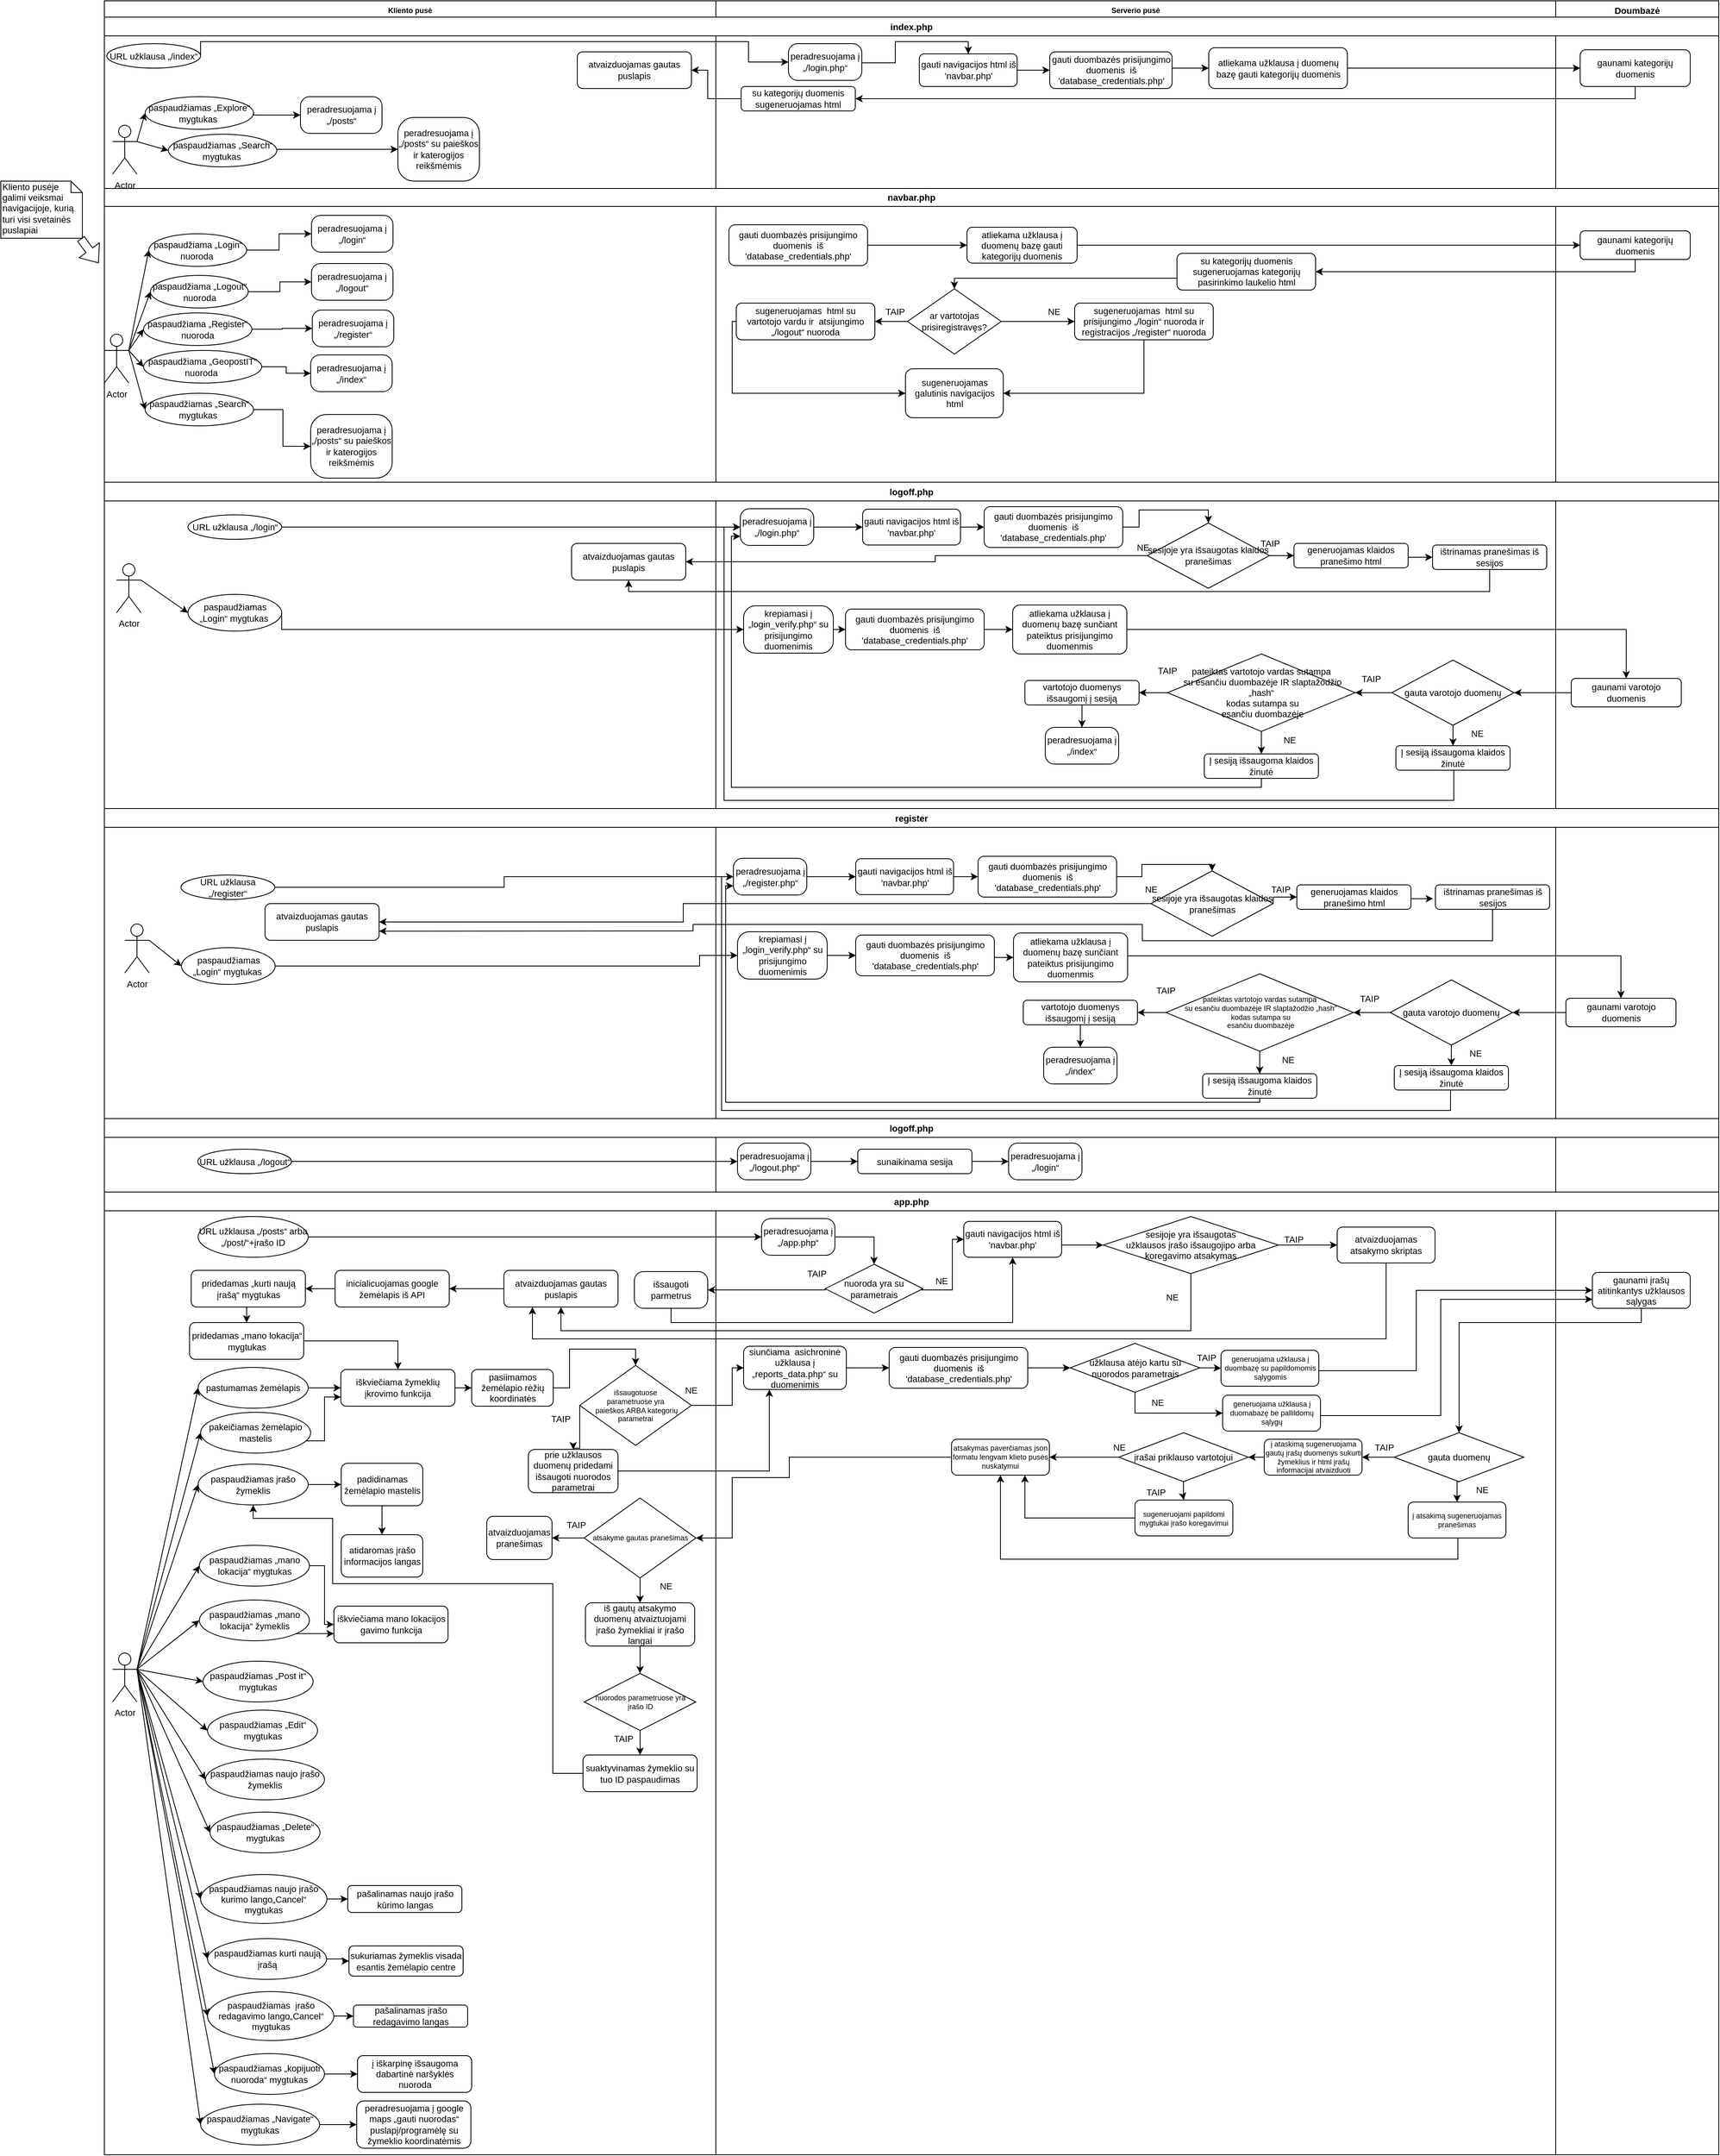 <mxfile version="10.6.7" type="github"><diagram name="Page-1" id="e7e014a7-5840-1c2e-5031-d8a46d1fe8dd"><mxGraphModel dx="2009" dy="452" grid="1" gridSize="10" guides="1" tooltips="1" connect="1" arrows="1" fold="1" page="1" pageScale="1" pageWidth="1169" pageHeight="826" background="#ffffff" math="0" shadow="0"><root><mxCell id="0"/><mxCell id="1" parent="0"/><mxCell id="2" value="Kliento pusė" style="swimlane;whiteSpace=wrap;fontSize=9;" parent="1" vertex="1"><mxGeometry x="-300" y="60" width="750" height="2640" as="geometry"/></mxCell><mxCell id="MfKDpScFA4VX2Ec-BGOx-30" value="&lt;font style=&quot;font-size: 11px&quot;&gt;atvaizduojamas gautas puslapis&lt;/font&gt;" style="rounded=1;whiteSpace=wrap;html=1;fontSize=11;" parent="2" vertex="1"><mxGeometry x="580" y="62.5" width="140" height="45" as="geometry"/></mxCell><mxCell id="MfKDpScFA4VX2Ec-BGOx-57" style="edgeStyle=orthogonalEdgeStyle;rounded=0;orthogonalLoop=1;jettySize=auto;html=1;exitX=1;exitY=0.5;exitDx=0;exitDy=0;entryX=0;entryY=0.5;entryDx=0;entryDy=0;fontSize=11;" parent="2" source="MfKDpScFA4VX2Ec-BGOx-50" target="MfKDpScFA4VX2Ec-BGOx-51" edge="1"><mxGeometry relative="1" as="geometry"><Array as="points"><mxPoint x="183" y="140"/></Array></mxGeometry></mxCell><mxCell id="MfKDpScFA4VX2Ec-BGOx-50" value="&lt;font style=&quot;font-size: 11px;&quot;&gt;paspaudžiamas „Explore“ mygtukas&amp;nbsp;&lt;/font&gt;" style="ellipse;whiteSpace=wrap;html=1;fontSize=11;" parent="2" vertex="1"><mxGeometry x="50" y="117.5" width="133" height="40" as="geometry"/></mxCell><mxCell id="MfKDpScFA4VX2Ec-BGOx-51" value="&lt;font style=&quot;font-size: 11px&quot;&gt;peradresuojama į „/posts“&lt;/font&gt;" style="rounded=1;whiteSpace=wrap;html=1;arcSize=25;fontSize=11;" parent="2" vertex="1"><mxGeometry x="240.5" y="117.5" width="100" height="45" as="geometry"/></mxCell><mxCell id="MfKDpScFA4VX2Ec-BGOx-31" value="Actor" style="shape=umlActor;verticalLabelPosition=bottom;labelBackgroundColor=#ffffff;verticalAlign=top;html=1;outlineConnect=0;gradientColor=#ffffff;fillColor=none;fontSize=11;" parent="2" vertex="1"><mxGeometry x="10" y="152.5" width="30" height="60" as="geometry"/></mxCell><mxCell id="MfKDpScFA4VX2Ec-BGOx-52" value="" style="endArrow=classic;html=1;exitX=1;exitY=0.333;exitDx=0;exitDy=0;exitPerimeter=0;entryX=0;entryY=0.5;entryDx=0;entryDy=0;fontSize=11;" parent="2" source="MfKDpScFA4VX2Ec-BGOx-31" target="MfKDpScFA4VX2Ec-BGOx-50" edge="1"><mxGeometry width="50" height="50" relative="1" as="geometry"><mxPoint x="60" y="450" as="sourcePoint"/><mxPoint x="110" y="400" as="targetPoint"/></mxGeometry></mxCell><mxCell id="MfKDpScFA4VX2Ec-BGOx-60" value="Actor" style="shape=umlActor;verticalLabelPosition=bottom;labelBackgroundColor=#ffffff;verticalAlign=top;html=1;outlineConnect=0;gradientColor=#ffffff;fillColor=none;fontSize=11;" parent="2" vertex="1"><mxGeometry y="408.5" width="30" height="60" as="geometry"/></mxCell><mxCell id="MfKDpScFA4VX2Ec-BGOx-78" style="edgeStyle=orthogonalEdgeStyle;rounded=0;orthogonalLoop=1;jettySize=auto;html=1;exitX=1;exitY=0.5;exitDx=0;exitDy=0;entryX=0;entryY=0.5;entryDx=0;entryDy=0;fontSize=11;" parent="2" source="MfKDpScFA4VX2Ec-BGOx-73" target="MfKDpScFA4VX2Ec-BGOx-74" edge="1"><mxGeometry relative="1" as="geometry"><Array as="points"><mxPoint x="211" y="182"/></Array></mxGeometry></mxCell><mxCell id="MfKDpScFA4VX2Ec-BGOx-73" value="&lt;font style=&quot;font-size: 11px;&quot;&gt;paspaudžiamas „Search“ mygtukas&amp;nbsp;&lt;/font&gt;" style="ellipse;whiteSpace=wrap;html=1;fontSize=11;" parent="2" vertex="1"><mxGeometry x="78.5" y="163.5" width="133" height="40" as="geometry"/></mxCell><mxCell id="MfKDpScFA4VX2Ec-BGOx-74" value="&lt;font style=&quot;font-size: 11px&quot;&gt;peradresuojama į „/posts“ su paieškos ir katerogijos reikšmėmis&lt;/font&gt;" style="rounded=1;whiteSpace=wrap;html=1;arcSize=25;fontSize=11;" parent="2" vertex="1"><mxGeometry x="360" y="143" width="100" height="78" as="geometry"/></mxCell><mxCell id="MfKDpScFA4VX2Ec-BGOx-77" value="" style="endArrow=classic;html=1;exitX=1;exitY=0.333;exitDx=0;exitDy=0;exitPerimeter=0;entryX=0;entryY=0.5;entryDx=0;entryDy=0;fontSize=11;" parent="2" source="MfKDpScFA4VX2Ec-BGOx-31" target="MfKDpScFA4VX2Ec-BGOx-73" edge="1"><mxGeometry width="50" height="50" relative="1" as="geometry"><mxPoint x="110" y="340" as="sourcePoint"/><mxPoint x="160" y="290" as="targetPoint"/></mxGeometry></mxCell><mxCell id="MfKDpScFA4VX2Ec-BGOx-111" value="&lt;font style=&quot;font-size: 11px&quot;&gt;peradresuojama į „/posts“ su paieškos ir katerogijos reikšmėmis&lt;/font&gt;" style="rounded=1;whiteSpace=wrap;html=1;arcSize=25;fontSize=11;" parent="2" vertex="1"><mxGeometry x="253" y="507" width="100" height="78" as="geometry"/></mxCell><mxCell id="MfKDpScFA4VX2Ec-BGOx-117" value="Actor" style="shape=umlActor;verticalLabelPosition=bottom;labelBackgroundColor=#ffffff;verticalAlign=top;html=1;outlineConnect=0;gradientColor=#ffffff;fillColor=none;fontSize=11;" parent="2" vertex="1"><mxGeometry x="15" y="690" width="30" height="60" as="geometry"/></mxCell><mxCell id="moKBpu9vdo5XUx2E3EEQ-48" value="&lt;font style=&quot;font-size: 11px&quot;&gt;URL užklausa „/index“&lt;/font&gt;" style="ellipse;whiteSpace=wrap;html=1;align=center;fontSize=11;" parent="2" vertex="1"><mxGeometry x="3" y="52.5" width="115" height="30" as="geometry"/></mxCell><mxCell id="MfKDpScFA4VX2Ec-BGOx-113" style="edgeStyle=orthogonalEdgeStyle;rounded=0;orthogonalLoop=1;jettySize=auto;html=1;exitX=1;exitY=0.5;exitDx=0;exitDy=0;entryX=0;entryY=0.5;entryDx=0;entryDy=0;fontSize=11;" parent="2" source="MfKDpScFA4VX2Ec-BGOx-112" target="MfKDpScFA4VX2Ec-BGOx-111" edge="1"><mxGeometry relative="1" as="geometry"><mxPoint x="180.214" y="495.5" as="sourcePoint"/><mxPoint x="251.643" y="495.5" as="targetPoint"/><Array as="points"><mxPoint x="219" y="501"/><mxPoint x="219" y="546"/></Array></mxGeometry></mxCell><mxCell id="MfKDpScFA4VX2Ec-BGOx-112" value="&lt;font style=&quot;font-size: 11px;&quot;&gt;paspaudžiamas „Search“ mygtukas&amp;nbsp;&lt;/font&gt;" style="ellipse;whiteSpace=wrap;html=1;fontSize=11;" parent="2" vertex="1"><mxGeometry x="50" y="481" width="133" height="40" as="geometry"/></mxCell><mxCell id="MfKDpScFA4VX2Ec-BGOx-61" value="&lt;font style=&quot;font-size: 11px;&quot;&gt;paspaudžiama „GeopostIT“ nuoroda&amp;nbsp;&lt;/font&gt;" style="ellipse;whiteSpace=wrap;html=1;fontSize=11;" parent="2" vertex="1"><mxGeometry x="48" y="428.5" width="145" height="40" as="geometry"/></mxCell><mxCell id="MfKDpScFA4VX2Ec-BGOx-39" value="&lt;font style=&quot;font-size: 11px;&quot;&gt;paspaudžiama „Register“ nuoroda&lt;/font&gt;" style="ellipse;whiteSpace=wrap;html=1;fontSize=11;" parent="2" vertex="1"><mxGeometry x="48" y="382.5" width="133" height="40" as="geometry"/></mxCell><mxCell id="MfKDpScFA4VX2Ec-BGOx-38" value="&lt;font style=&quot;font-size: 11px;&quot;&gt;paspaudžiama „Logout“ nuoroda&lt;/font&gt;" style="ellipse;whiteSpace=wrap;html=1;fontSize=11;" parent="2" vertex="1"><mxGeometry x="56.5" y="336.5" width="120" height="40" as="geometry"/></mxCell><mxCell id="MfKDpScFA4VX2Ec-BGOx-34" value="&lt;font style=&quot;font-size: 11px;&quot;&gt;paspaudžiama „Login“ nuoroda&amp;nbsp;&lt;/font&gt;" style="ellipse;whiteSpace=wrap;html=1;fontSize=11;" parent="2" vertex="1"><mxGeometry x="54.5" y="285.5" width="120" height="40" as="geometry"/></mxCell><mxCell id="MfKDpScFA4VX2Ec-BGOx-64" value="" style="endArrow=classic;html=1;entryX=0;entryY=0.5;entryDx=0;entryDy=0;exitX=1;exitY=0.333;exitDx=0;exitDy=0;exitPerimeter=0;fontSize=11;" parent="2" source="MfKDpScFA4VX2Ec-BGOx-60" target="MfKDpScFA4VX2Ec-BGOx-34" edge="1"><mxGeometry width="50" height="50" relative="1" as="geometry"><mxPoint x="35.929" y="374.071" as="sourcePoint"/><mxPoint x="53" y="266" as="targetPoint"/></mxGeometry></mxCell><mxCell id="MfKDpScFA4VX2Ec-BGOx-65" value="" style="endArrow=classic;html=1;entryX=0;entryY=0.5;entryDx=0;entryDy=0;exitX=1;exitY=0.333;exitDx=0;exitDy=0;exitPerimeter=0;fontSize=11;" parent="2" source="MfKDpScFA4VX2Ec-BGOx-60" target="MfKDpScFA4VX2Ec-BGOx-38" edge="1"><mxGeometry width="50" height="50" relative="1" as="geometry"><mxPoint x="35.929" y="374.071" as="sourcePoint"/><mxPoint x="93" y="336" as="targetPoint"/></mxGeometry></mxCell><mxCell id="MfKDpScFA4VX2Ec-BGOx-66" value="" style="endArrow=classic;html=1;entryX=0;entryY=0.5;entryDx=0;entryDy=0;exitX=1;exitY=0.333;exitDx=0;exitDy=0;exitPerimeter=0;fontSize=11;" parent="2" source="MfKDpScFA4VX2Ec-BGOx-60" target="MfKDpScFA4VX2Ec-BGOx-39" edge="1"><mxGeometry width="50" height="50" relative="1" as="geometry"><mxPoint x="35.929" y="374.071" as="sourcePoint"/><mxPoint x="103" y="386" as="targetPoint"/></mxGeometry></mxCell><mxCell id="MfKDpScFA4VX2Ec-BGOx-67" value="" style="endArrow=classic;html=1;exitX=1;exitY=0.333;exitDx=0;exitDy=0;exitPerimeter=0;entryX=0;entryY=0.5;entryDx=0;entryDy=0;fontSize=11;" parent="2" source="MfKDpScFA4VX2Ec-BGOx-60" target="MfKDpScFA4VX2Ec-BGOx-61" edge="1"><mxGeometry width="50" height="50" relative="1" as="geometry"><mxPoint x="35.929" y="374.071" as="sourcePoint"/><mxPoint x="83" y="436" as="targetPoint"/></mxGeometry></mxCell><mxCell id="MfKDpScFA4VX2Ec-BGOx-114" value="" style="endArrow=classic;html=1;fontSize=11;entryX=0;entryY=0.5;entryDx=0;entryDy=0;exitX=1;exitY=0.333;exitDx=0;exitDy=0;exitPerimeter=0;" parent="2" source="MfKDpScFA4VX2Ec-BGOx-60" target="MfKDpScFA4VX2Ec-BGOx-112" edge="1"><mxGeometry width="50" height="50" relative="1" as="geometry"><mxPoint x="35.929" y="374.071" as="sourcePoint"/><mxPoint x="45.929" y="495.5" as="targetPoint"/></mxGeometry></mxCell><mxCell id="MfKDpScFA4VX2Ec-BGOx-326" value="&lt;font style=&quot;font-size: 11px&quot;&gt;URL užklausa „/logout“&lt;/font&gt;" style="ellipse;whiteSpace=wrap;html=1;align=center;fontSize=11;" parent="2" vertex="1"><mxGeometry x="114.5" y="1407.5" width="115" height="30" as="geometry"/></mxCell><mxCell id="MfKDpScFA4VX2Ec-BGOx-337" value="&lt;font style=&quot;font-size: 11px&quot;&gt;URL užklausa „/posts“ arba „/post/“+įrašo ID&lt;/font&gt;" style="ellipse;whiteSpace=wrap;html=1;align=center;fontSize=11;" parent="2" vertex="1"><mxGeometry x="115" y="1490" width="135" height="50" as="geometry"/></mxCell><mxCell id="MfKDpScFA4VX2Ec-BGOx-169" value="paspaudžiamas „Login“ mygtukas&amp;nbsp;&lt;br style=&quot;font-size: 11px;&quot;&gt;" style="ellipse;whiteSpace=wrap;html=1;align=center;fontSize=11;" parent="2" vertex="1"><mxGeometry x="102.5" y="727.5" width="115" height="45" as="geometry"/></mxCell><mxCell id="MfKDpScFA4VX2Ec-BGOx-170" value="" style="endArrow=classic;html=1;fontSize=11;entryX=0;entryY=0.5;entryDx=0;entryDy=0;exitX=1;exitY=0.333;exitDx=0;exitDy=0;exitPerimeter=0;" parent="2" source="MfKDpScFA4VX2Ec-BGOx-117" target="MfKDpScFA4VX2Ec-BGOx-169" edge="1"><mxGeometry width="50" height="50" relative="1" as="geometry"><mxPoint x="480" y="710" as="sourcePoint"/><mxPoint x="540" y="814" as="targetPoint"/></mxGeometry></mxCell><mxCell id="MfKDpScFA4VX2Ec-BGOx-119" value="&lt;font style=&quot;font-size: 11px&quot;&gt;URL užklausa „/login“&lt;/font&gt;" style="ellipse;whiteSpace=wrap;html=1;align=center;fontSize=11;" parent="2" vertex="1"><mxGeometry x="102.5" y="630" width="115" height="30" as="geometry"/></mxCell><mxCell id="MfKDpScFA4VX2Ec-BGOx-288" value="&lt;font style=&quot;font-size: 11px&quot;&gt;atvaizduojamas gautas puslapis&lt;/font&gt;" style="rounded=1;whiteSpace=wrap;html=1;fontSize=11;" parent="2" vertex="1"><mxGeometry x="197" y="1106.5" width="140" height="45" as="geometry"/></mxCell><mxCell id="MfKDpScFA4VX2Ec-BGOx-289" value="paspaudžiamas „Login“ mygtukas&amp;nbsp;&lt;br style=&quot;font-size: 11px;&quot;&gt;" style="ellipse;whiteSpace=wrap;html=1;align=center;fontSize=11;" parent="2" vertex="1"><mxGeometry x="94.5" y="1160.5" width="115" height="45" as="geometry"/></mxCell><mxCell id="MfKDpScFA4VX2Ec-BGOx-290" value="Actor" style="shape=umlActor;verticalLabelPosition=bottom;labelBackgroundColor=#ffffff;verticalAlign=top;html=1;outlineConnect=0;gradientColor=#ffffff;fillColor=none;fontSize=11;" parent="2" vertex="1"><mxGeometry x="25" y="1131.5" width="30" height="60" as="geometry"/></mxCell><mxCell id="MfKDpScFA4VX2Ec-BGOx-269" value="" style="endArrow=classic;html=1;fontSize=11;exitX=1;exitY=0.333;exitDx=0;exitDy=0;exitPerimeter=0;entryX=0;entryY=0.5;entryDx=0;entryDy=0;" parent="2" source="MfKDpScFA4VX2Ec-BGOx-290" target="MfKDpScFA4VX2Ec-BGOx-289" edge="1"><mxGeometry width="50" height="50" relative="1" as="geometry"><mxPoint x="-26" y="1205.5" as="sourcePoint"/><mxPoint x="84" y="1195.5" as="targetPoint"/></mxGeometry></mxCell><mxCell id="MfKDpScFA4VX2Ec-BGOx-310" value="&lt;font style=&quot;font-size: 11px&quot;&gt;URL užklausa „/register“&lt;/font&gt;" style="ellipse;whiteSpace=wrap;html=1;align=center;fontSize=11;" parent="2" vertex="1"><mxGeometry x="94" y="1071.5" width="115" height="30" as="geometry"/></mxCell><mxCell id="SCmVLvT5GcHpS3DK25HE-32" style="edgeStyle=orthogonalEdgeStyle;rounded=0;orthogonalLoop=1;jettySize=auto;html=1;entryX=1;entryY=0.5;entryDx=0;entryDy=0;fontSize=9;" parent="2" source="SCmVLvT5GcHpS3DK25HE-24" target="SCmVLvT5GcHpS3DK25HE-31" edge="1"><mxGeometry relative="1" as="geometry"/></mxCell><mxCell id="SCmVLvT5GcHpS3DK25HE-24" value="&lt;font style=&quot;font-size: 11px&quot;&gt;atvaizduojamas gautas puslapis&lt;/font&gt;" style="rounded=1;whiteSpace=wrap;html=1;fontSize=11;" parent="2" vertex="1"><mxGeometry x="490" y="1556" width="140" height="45" as="geometry"/></mxCell><mxCell id="SCmVLvT5GcHpS3DK25HE-27" value="Actor" style="shape=umlActor;verticalLabelPosition=bottom;labelBackgroundColor=#ffffff;verticalAlign=top;html=1;outlineConnect=0;gradientColor=#ffffff;fillColor=none;fontSize=11;" parent="2" vertex="1"><mxGeometry x="10" y="2025" width="30" height="60" as="geometry"/></mxCell><mxCell id="SCmVLvT5GcHpS3DK25HE-61" style="edgeStyle=orthogonalEdgeStyle;rounded=0;orthogonalLoop=1;jettySize=auto;html=1;entryX=1;entryY=0.5;entryDx=0;entryDy=0;fontSize=9;" parent="2" source="SCmVLvT5GcHpS3DK25HE-31" target="SCmVLvT5GcHpS3DK25HE-33" edge="1"><mxGeometry relative="1" as="geometry"/></mxCell><mxCell id="SCmVLvT5GcHpS3DK25HE-31" value="&lt;font style=&quot;font-size: 11px&quot;&gt;inicialicuojamas google žemėlapis iš API&lt;/font&gt;" style="rounded=1;whiteSpace=wrap;html=1;fontSize=11;" parent="2" vertex="1"><mxGeometry x="283" y="1556" width="140" height="45" as="geometry"/></mxCell><mxCell id="SCmVLvT5GcHpS3DK25HE-33" value="&lt;font style=&quot;font-size: 11px&quot;&gt;pridedamas „kurti naują įrašą“ mygtukas&lt;/font&gt;" style="rounded=1;whiteSpace=wrap;html=1;fontSize=11;" parent="2" vertex="1"><mxGeometry x="106.5" y="1556" width="140" height="45" as="geometry"/></mxCell><mxCell id="SCmVLvT5GcHpS3DK25HE-67" style="edgeStyle=orthogonalEdgeStyle;rounded=0;orthogonalLoop=1;jettySize=auto;html=1;entryX=0;entryY=0.5;entryDx=0;entryDy=0;fontSize=9;" parent="2" source="SCmVLvT5GcHpS3DK25HE-34" target="SCmVLvT5GcHpS3DK25HE-63" edge="1"><mxGeometry relative="1" as="geometry"/></mxCell><mxCell id="SCmVLvT5GcHpS3DK25HE-34" value="&lt;font style=&quot;font-size: 11px&quot;&gt;pastumamas žemėlapis&lt;/font&gt;" style="ellipse;whiteSpace=wrap;html=1;align=center;fontSize=11;" parent="2" vertex="1"><mxGeometry x="115" y="1675" width="135" height="50" as="geometry"/></mxCell><mxCell id="SCmVLvT5GcHpS3DK25HE-68" style="edgeStyle=orthogonalEdgeStyle;rounded=0;orthogonalLoop=1;jettySize=auto;html=1;entryX=0;entryY=0.75;entryDx=0;entryDy=0;fontSize=9;" parent="2" source="SCmVLvT5GcHpS3DK25HE-35" target="SCmVLvT5GcHpS3DK25HE-63" edge="1"><mxGeometry relative="1" as="geometry"><Array as="points"><mxPoint x="270" y="1765"/><mxPoint x="270" y="1711"/></Array></mxGeometry></mxCell><mxCell id="SCmVLvT5GcHpS3DK25HE-35" value="&lt;font style=&quot;font-size: 11px&quot;&gt;pakeičiamas žemėlapio mastelis&lt;/font&gt;" style="ellipse;whiteSpace=wrap;html=1;align=center;fontSize=11;" parent="2" vertex="1"><mxGeometry x="118" y="1730" width="135" height="50" as="geometry"/></mxCell><mxCell id="SCmVLvT5GcHpS3DK25HE-74" style="edgeStyle=orthogonalEdgeStyle;rounded=0;orthogonalLoop=1;jettySize=auto;html=1;entryX=0;entryY=0.5;entryDx=0;entryDy=0;fontSize=11;exitX=1;exitY=0.5;exitDx=0;exitDy=0;" parent="2" source="SCmVLvT5GcHpS3DK25HE-36" target="SCmVLvT5GcHpS3DK25HE-73" edge="1"><mxGeometry relative="1" as="geometry"><Array as="points"><mxPoint x="270" y="1918"/><mxPoint x="270" y="1990"/></Array></mxGeometry></mxCell><mxCell id="SCmVLvT5GcHpS3DK25HE-36" value="&lt;font style=&quot;font-size: 11px&quot;&gt;paspaudžiamas „mano lokacija“ mygtukas&lt;/font&gt;" style="ellipse;whiteSpace=wrap;html=1;align=center;fontSize=11;" parent="2" vertex="1"><mxGeometry x="116.5" y="1893" width="135" height="50" as="geometry"/></mxCell><mxCell id="SCmVLvT5GcHpS3DK25HE-75" style="edgeStyle=orthogonalEdgeStyle;rounded=0;orthogonalLoop=1;jettySize=auto;html=1;entryX=0;entryY=0.75;entryDx=0;entryDy=0;fontSize=11;" parent="2" source="SCmVLvT5GcHpS3DK25HE-39" target="SCmVLvT5GcHpS3DK25HE-73" edge="1"><mxGeometry relative="1" as="geometry"><Array as="points"><mxPoint x="271" y="2001"/></Array></mxGeometry></mxCell><mxCell id="SCmVLvT5GcHpS3DK25HE-39" value="&lt;font style=&quot;font-size: 11px&quot;&gt;paspaudžiamas „mano lokacija“ žymeklis&lt;/font&gt;" style="ellipse;whiteSpace=wrap;html=1;align=center;fontSize=11;" parent="2" vertex="1"><mxGeometry x="116.5" y="1960" width="135" height="50" as="geometry"/></mxCell><mxCell id="SCmVLvT5GcHpS3DK25HE-77" style="edgeStyle=orthogonalEdgeStyle;rounded=0;orthogonalLoop=1;jettySize=auto;html=1;entryX=0;entryY=0.5;entryDx=0;entryDy=0;fontSize=11;exitX=1;exitY=0.5;exitDx=0;exitDy=0;" parent="2" source="SCmVLvT5GcHpS3DK25HE-40" target="SCmVLvT5GcHpS3DK25HE-76" edge="1"><mxGeometry relative="1" as="geometry"><Array as="points"><mxPoint x="254" y="1819"/><mxPoint x="254" y="1819"/></Array></mxGeometry></mxCell><mxCell id="SCmVLvT5GcHpS3DK25HE-40" value="&lt;font style=&quot;font-size: 11px&quot;&gt;paspaudžiamas įrašo žymeklis&lt;/font&gt;" style="ellipse;whiteSpace=wrap;html=1;align=center;fontSize=11;" parent="2" vertex="1"><mxGeometry x="115" y="1793.5" width="135" height="50" as="geometry"/></mxCell><mxCell id="SCmVLvT5GcHpS3DK25HE-41" value="&lt;font style=&quot;font-size: 11px&quot;&gt;paspaudžiamas „kopijuoti nuoroda“ mygtukas&lt;/font&gt;" style="ellipse;whiteSpace=wrap;html=1;align=center;fontSize=11;" parent="2" vertex="1"><mxGeometry x="135" y="2516" width="135" height="50" as="geometry"/></mxCell><mxCell id="SCmVLvT5GcHpS3DK25HE-42" value="&lt;font style=&quot;font-size: 11px&quot;&gt;paspaudžiamas „Navigate“ mygtukas&lt;/font&gt;" style="ellipse;whiteSpace=wrap;html=1;align=center;fontSize=11;" parent="2" vertex="1"><mxGeometry x="118" y="2578" width="146" height="50" as="geometry"/></mxCell><mxCell id="SCmVLvT5GcHpS3DK25HE-43" value="&lt;font style=&quot;font-size: 11px&quot;&gt;paspaudžiamas „Post it“ mygtukas&lt;/font&gt;" style="ellipse;whiteSpace=wrap;html=1;align=center;fontSize=11;" parent="2" vertex="1"><mxGeometry x="121" y="2035" width="135" height="50" as="geometry"/></mxCell><mxCell id="SCmVLvT5GcHpS3DK25HE-44" value="&lt;font style=&quot;font-size: 11px&quot;&gt;paspaudžiamas naujo įrašo kurimo lango„Cancel“ mygtukas&lt;/font&gt;" style="ellipse;whiteSpace=wrap;html=1;align=center;fontSize=11;" parent="2" vertex="1"><mxGeometry x="118" y="2296.5" width="155" height="60" as="geometry"/></mxCell><mxCell id="SCmVLvT5GcHpS3DK25HE-45" value="&lt;font style=&quot;font-size: 11px&quot;&gt;paspaudžiamas „Edit“ mygtukas&lt;/font&gt;" style="ellipse;whiteSpace=wrap;html=1;align=center;fontSize=11;" parent="2" vertex="1"><mxGeometry x="126.5" y="2095" width="135" height="50" as="geometry"/></mxCell><mxCell id="SCmVLvT5GcHpS3DK25HE-46" value="&lt;font style=&quot;font-size: 11px&quot;&gt;paspaudžiamas „Delete“ mygtukas&lt;/font&gt;" style="ellipse;whiteSpace=wrap;html=1;align=center;fontSize=11;" parent="2" vertex="1"><mxGeometry x="129.5" y="2220" width="135" height="50" as="geometry"/></mxCell><mxCell id="SCmVLvT5GcHpS3DK25HE-48" value="" style="endArrow=classic;html=1;fontSize=9;exitX=1;exitY=0.333;exitDx=0;exitDy=0;exitPerimeter=0;entryX=0;entryY=0.5;entryDx=0;entryDy=0;" parent="2" source="SCmVLvT5GcHpS3DK25HE-27" target="SCmVLvT5GcHpS3DK25HE-34" edge="1"><mxGeometry width="50" height="50" relative="1" as="geometry"><mxPoint x="65" y="2000" as="sourcePoint"/><mxPoint x="115" y="1950" as="targetPoint"/></mxGeometry></mxCell><mxCell id="SCmVLvT5GcHpS3DK25HE-49" value="" style="endArrow=classic;html=1;fontSize=9;exitX=1;exitY=0.333;exitDx=0;exitDy=0;exitPerimeter=0;entryX=0;entryY=0.5;entryDx=0;entryDy=0;" parent="2" source="SCmVLvT5GcHpS3DK25HE-27" target="SCmVLvT5GcHpS3DK25HE-35" edge="1"><mxGeometry width="50" height="50" relative="1" as="geometry"><mxPoint x="75" y="1850" as="sourcePoint"/><mxPoint x="155" y="1690" as="targetPoint"/></mxGeometry></mxCell><mxCell id="SCmVLvT5GcHpS3DK25HE-50" value="" style="endArrow=classic;html=1;fontSize=9;exitX=1;exitY=0.333;exitDx=0;exitDy=0;exitPerimeter=0;entryX=0;entryY=0.5;entryDx=0;entryDy=0;" parent="2" source="SCmVLvT5GcHpS3DK25HE-27" target="SCmVLvT5GcHpS3DK25HE-36" edge="1"><mxGeometry width="50" height="50" relative="1" as="geometry"><mxPoint x="65" y="1900" as="sourcePoint"/><mxPoint x="105" y="1830" as="targetPoint"/></mxGeometry></mxCell><mxCell id="SCmVLvT5GcHpS3DK25HE-52" value="" style="endArrow=classic;html=1;fontSize=9;exitX=1;exitY=0.333;exitDx=0;exitDy=0;exitPerimeter=0;entryX=0;entryY=0.5;entryDx=0;entryDy=0;" parent="2" source="SCmVLvT5GcHpS3DK25HE-27" target="SCmVLvT5GcHpS3DK25HE-39" edge="1"><mxGeometry width="50" height="50" relative="1" as="geometry"><mxPoint x="55" y="1980" as="sourcePoint"/><mxPoint x="85" y="1940" as="targetPoint"/></mxGeometry></mxCell><mxCell id="SCmVLvT5GcHpS3DK25HE-53" value="" style="endArrow=classic;html=1;fontSize=9;exitX=1;exitY=0.333;exitDx=0;exitDy=0;exitPerimeter=0;entryX=0;entryY=0.5;entryDx=0;entryDy=0;" parent="2" source="SCmVLvT5GcHpS3DK25HE-27" target="SCmVLvT5GcHpS3DK25HE-40" edge="1"><mxGeometry width="50" height="50" relative="1" as="geometry"><mxPoint x="55" y="2020" as="sourcePoint"/><mxPoint x="105" y="1980" as="targetPoint"/></mxGeometry></mxCell><mxCell id="SCmVLvT5GcHpS3DK25HE-56" value="" style="endArrow=classic;html=1;fontSize=9;exitX=1;exitY=0.333;exitDx=0;exitDy=0;exitPerimeter=0;entryX=0;entryY=0.5;entryDx=0;entryDy=0;" parent="2" source="SCmVLvT5GcHpS3DK25HE-27" target="SCmVLvT5GcHpS3DK25HE-44" edge="1"><mxGeometry width="50" height="50" relative="1" as="geometry"><mxPoint x="35" y="1930" as="sourcePoint"/><mxPoint x="135.167" y="2285" as="targetPoint"/></mxGeometry></mxCell><mxCell id="SCmVLvT5GcHpS3DK25HE-57" value="" style="endArrow=classic;html=1;fontSize=9;exitX=1;exitY=0.333;exitDx=0;exitDy=0;exitPerimeter=0;entryX=0;entryY=0.5;entryDx=0;entryDy=0;" parent="2" source="SCmVLvT5GcHpS3DK25HE-27" target="SCmVLvT5GcHpS3DK25HE-45" edge="1"><mxGeometry width="50" height="50" relative="1" as="geometry"><mxPoint x="25" y="1990" as="sourcePoint"/><mxPoint x="125.167" y="2345" as="targetPoint"/></mxGeometry></mxCell><mxCell id="SCmVLvT5GcHpS3DK25HE-58" value="" style="endArrow=classic;html=1;fontSize=9;exitX=1;exitY=0.333;exitDx=0;exitDy=0;exitPerimeter=0;entryX=0;entryY=0.5;entryDx=0;entryDy=0;" parent="2" source="SCmVLvT5GcHpS3DK25HE-27" target="SCmVLvT5GcHpS3DK25HE-46" edge="1"><mxGeometry width="50" height="50" relative="1" as="geometry"><mxPoint x="15" y="2030" as="sourcePoint"/><mxPoint x="115.167" y="2385" as="targetPoint"/></mxGeometry></mxCell><mxCell id="SCmVLvT5GcHpS3DK25HE-63" value="&lt;font style=&quot;font-size: 11px&quot;&gt;iškviečiama žymeklių įkrovimo funkcija&lt;/font&gt;" style="rounded=1;whiteSpace=wrap;html=1;fontSize=11;" parent="2" vertex="1"><mxGeometry x="290" y="1677.5" width="140" height="45" as="geometry"/></mxCell><mxCell id="SCmVLvT5GcHpS3DK25HE-54" value="" style="endArrow=classic;html=1;fontSize=9;exitX=1;exitY=0.333;exitDx=0;exitDy=0;exitPerimeter=0;entryX=0;entryY=0.5;entryDx=0;entryDy=0;" parent="2" source="SCmVLvT5GcHpS3DK25HE-27" target="SCmVLvT5GcHpS3DK25HE-43" edge="1"><mxGeometry width="50" height="50" relative="1" as="geometry"><mxPoint x="45" y="2050" as="sourcePoint"/><mxPoint x="135" y="2215" as="targetPoint"/></mxGeometry></mxCell><mxCell id="SCmVLvT5GcHpS3DK25HE-64" value="" style="endArrow=classic;html=1;fontSize=9;exitX=1;exitY=0.333;exitDx=0;exitDy=0;exitPerimeter=0;entryX=0;entryY=0.5;entryDx=0;entryDy=0;" parent="2" source="SCmVLvT5GcHpS3DK25HE-27" target="SCmVLvT5GcHpS3DK25HE-42" edge="1"><mxGeometry width="50" height="50" relative="1" as="geometry"><mxPoint x="110" y="2100" as="sourcePoint"/><mxPoint x="190.833" y="2265" as="targetPoint"/></mxGeometry></mxCell><mxCell id="SCmVLvT5GcHpS3DK25HE-65" value="" style="endArrow=classic;html=1;fontSize=9;exitX=1;exitY=0.333;exitDx=0;exitDy=0;exitPerimeter=0;entryX=0;entryY=0.5;entryDx=0;entryDy=0;" parent="2" source="SCmVLvT5GcHpS3DK25HE-27" target="SCmVLvT5GcHpS3DK25HE-41" edge="1"><mxGeometry width="50" height="50" relative="1" as="geometry"><mxPoint x="90" y="2060" as="sourcePoint"/><mxPoint x="170.833" y="2225" as="targetPoint"/></mxGeometry></mxCell><mxCell id="SCmVLvT5GcHpS3DK25HE-71" value="&lt;font style=&quot;font-size: 11px&quot;&gt;paspaudžiamas naujo įrašo žymeklis&lt;/font&gt;" style="ellipse;whiteSpace=wrap;html=1;align=center;fontSize=11;" parent="2" vertex="1"><mxGeometry x="124" y="2155" width="146" height="50" as="geometry"/></mxCell><mxCell id="SCmVLvT5GcHpS3DK25HE-72" value="" style="endArrow=classic;html=1;fontSize=9;exitX=1;exitY=0.333;exitDx=0;exitDy=0;exitPerimeter=0;entryX=0;entryY=0.5;entryDx=0;entryDy=0;" parent="2" source="SCmVLvT5GcHpS3DK25HE-27" target="SCmVLvT5GcHpS3DK25HE-71" edge="1"><mxGeometry width="50" height="50" relative="1" as="geometry"><mxPoint x="110" y="2100" as="sourcePoint"/><mxPoint x="195" y="2135" as="targetPoint"/></mxGeometry></mxCell><mxCell id="SCmVLvT5GcHpS3DK25HE-73" value="&lt;font style=&quot;font-size: 11px&quot;&gt;iškviečiama mano lokacijos gavimo funkcija&lt;/font&gt;" style="rounded=1;whiteSpace=wrap;html=1;fontSize=11;" parent="2" vertex="1"><mxGeometry x="281.5" y="1967.5" width="140" height="45" as="geometry"/></mxCell><mxCell id="GUjBetoPfjLKcukwwT8B-73" value="" style="edgeStyle=orthogonalEdgeStyle;rounded=0;orthogonalLoop=1;jettySize=auto;html=1;fontSize=9;" edge="1" parent="2" source="SCmVLvT5GcHpS3DK25HE-76" target="GUjBetoPfjLKcukwwT8B-72"><mxGeometry relative="1" as="geometry"/></mxCell><mxCell id="SCmVLvT5GcHpS3DK25HE-76" value="&lt;font style=&quot;font-size: 11px&quot;&gt;padidinamas žemėlapio mastelis&lt;/font&gt;" style="rounded=1;whiteSpace=wrap;html=1;fontSize=11;" parent="2" vertex="1"><mxGeometry x="290.5" y="1792.5" width="100" height="52" as="geometry"/></mxCell><mxCell id="GUjBetoPfjLKcukwwT8B-72" value="&lt;font style=&quot;font-size: 11px&quot;&gt;atidaromas įrašo informacijos langas&lt;/font&gt;" style="rounded=1;whiteSpace=wrap;html=1;fontSize=11;" vertex="1" parent="2"><mxGeometry x="290.5" y="1880" width="100" height="52" as="geometry"/></mxCell><mxCell id="SCmVLvT5GcHpS3DK25HE-88" value="&lt;font style=&quot;font-size: 11px&quot;&gt;pašalinamas įrašo redagavimo langas&lt;/font&gt;" style="rounded=1;whiteSpace=wrap;html=1;fontSize=11;" parent="2" vertex="1"><mxGeometry x="305.5" y="2456.5" width="140" height="27" as="geometry"/></mxCell><mxCell id="SCmVLvT5GcHpS3DK25HE-89" value="&lt;font style=&quot;font-size: 11px&quot;&gt;pašalinamas naujo įrašo kūrimo langas&lt;/font&gt;" style="rounded=1;whiteSpace=wrap;html=1;fontSize=11;" parent="2" vertex="1"><mxGeometry x="298.5" y="2310" width="140" height="33" as="geometry"/></mxCell><mxCell id="SCmVLvT5GcHpS3DK25HE-90" style="edgeStyle=orthogonalEdgeStyle;rounded=0;orthogonalLoop=1;jettySize=auto;html=1;fontSize=11;entryX=0;entryY=0.5;entryDx=0;entryDy=0;" parent="2" source="SCmVLvT5GcHpS3DK25HE-44" target="SCmVLvT5GcHpS3DK25HE-89" edge="1"><mxGeometry relative="1" as="geometry"><mxPoint x="288.5" y="2326.5" as="targetPoint"/></mxGeometry></mxCell><mxCell id="GUjBetoPfjLKcukwwT8B-6" style="edgeStyle=orthogonalEdgeStyle;rounded=0;orthogonalLoop=1;jettySize=auto;html=1;exitX=1;exitY=0.5;exitDx=0;exitDy=0;" edge="1" parent="2" source="GUjBetoPfjLKcukwwT8B-4" target="GUjBetoPfjLKcukwwT8B-5"><mxGeometry relative="1" as="geometry"><mxPoint x="280" y="2420" as="sourcePoint"/></mxGeometry></mxCell><mxCell id="GUjBetoPfjLKcukwwT8B-4" value="&lt;font style=&quot;font-size: 11px&quot;&gt;paspaudžiamas kurti naują įrašą&lt;/font&gt;" style="ellipse;whiteSpace=wrap;html=1;align=center;fontSize=11;" vertex="1" parent="2"><mxGeometry x="126.5" y="2375" width="146" height="50" as="geometry"/></mxCell><mxCell id="GUjBetoPfjLKcukwwT8B-5" value="sukuriamas žymeklis visada esantis žemėlapio centre" style="rounded=1;whiteSpace=wrap;html=1;fontSize=11;" vertex="1" parent="2"><mxGeometry x="300" y="2384" width="140" height="37" as="geometry"/></mxCell><mxCell id="GUjBetoPfjLKcukwwT8B-13" style="edgeStyle=orthogonalEdgeStyle;rounded=0;orthogonalLoop=1;jettySize=auto;html=1;entryX=0.5;entryY=0;entryDx=0;entryDy=0;fontSize=9;exitX=0;exitY=0.5;exitDx=0;exitDy=0;" edge="1" parent="2" source="GUjBetoPfjLKcukwwT8B-9" target="GUjBetoPfjLKcukwwT8B-11"><mxGeometry relative="1" as="geometry"><Array as="points"><mxPoint x="575" y="1774"/></Array></mxGeometry></mxCell><mxCell id="GUjBetoPfjLKcukwwT8B-9" value="išsaugotuose &lt;br&gt;parametruose yra&lt;br&gt;&amp;nbsp;paieškos ARBA kategorių parametrai" style="rhombus;whiteSpace=wrap;html=1;fontSize=9;" vertex="1" parent="2"><mxGeometry x="583" y="1672.5" width="137" height="98" as="geometry"/></mxCell><mxCell id="GUjBetoPfjLKcukwwT8B-11" value="&lt;font style=&quot;font-size: 11px&quot;&gt;prie užklausos duomenų pridedami išsaugoti nuorodos parametrai&lt;/font&gt;" style="rounded=1;whiteSpace=wrap;html=1;fontSize=11;" vertex="1" parent="2"><mxGeometry x="520" y="1775.5" width="110" height="53" as="geometry"/></mxCell><mxCell id="GUjBetoPfjLKcukwwT8B-14" value="NE" style="text;html=1;strokeColor=none;fillColor=none;align=center;verticalAlign=middle;whiteSpace=wrap;rounded=0;fontSize=11;" vertex="1" parent="2"><mxGeometry x="700" y="1692.5" width="40" height="20" as="geometry"/></mxCell><mxCell id="GUjBetoPfjLKcukwwT8B-66" style="edgeStyle=orthogonalEdgeStyle;rounded=0;orthogonalLoop=1;jettySize=auto;html=1;entryX=0.5;entryY=0;entryDx=0;entryDy=0;fontSize=9;" edge="1" parent="2" source="GUjBetoPfjLKcukwwT8B-61" target="GUjBetoPfjLKcukwwT8B-65"><mxGeometry relative="1" as="geometry"/></mxCell><mxCell id="GUjBetoPfjLKcukwwT8B-61" value="atsakyme gautas pranešimas" style="rhombus;whiteSpace=wrap;html=1;fontSize=9;" vertex="1" parent="2"><mxGeometry x="588.5" y="1835" width="137" height="98" as="geometry"/></mxCell><mxCell id="GUjBetoPfjLKcukwwT8B-65" value="&lt;font style=&quot;font-size: 11px&quot;&gt;iš gautų atsakymo duomenų atvaiztuojami įrašo žymekliai ir įrašo langai&lt;/font&gt;" style="rounded=1;whiteSpace=wrap;html=1;fontSize=11;" vertex="1" parent="2"><mxGeometry x="590" y="1963.5" width="134" height="53" as="geometry"/></mxCell><mxCell id="GUjBetoPfjLKcukwwT8B-71" value="" style="endArrow=classic;html=1;fontSize=9;exitX=1;exitY=0.333;exitDx=0;exitDy=0;exitPerimeter=0;entryX=0;entryY=0.5;entryDx=0;entryDy=0;" edge="1" parent="2" source="SCmVLvT5GcHpS3DK25HE-27" target="GUjBetoPfjLKcukwwT8B-4"><mxGeometry width="50" height="50" relative="1" as="geometry"><mxPoint x="130" y="2270" as="sourcePoint"/><mxPoint x="208" y="2552" as="targetPoint"/></mxGeometry></mxCell><mxCell id="3" value="Serverio pusė" style="swimlane;whiteSpace=wrap;fontSize=9;" parent="1" vertex="1"><mxGeometry x="450" y="60" width="1030" height="2640" as="geometry"/></mxCell><mxCell id="MfKDpScFA4VX2Ec-BGOx-27" style="edgeStyle=orthogonalEdgeStyle;rounded=0;orthogonalLoop=1;jettySize=auto;html=1;exitX=1;exitY=0.5;exitDx=0;exitDy=0;entryX=0;entryY=0.5;entryDx=0;entryDy=0;fontSize=11;" parent="3" source="moKBpu9vdo5XUx2E3EEQ-49" target="MfKDpScFA4VX2Ec-BGOx-18" edge="1"><mxGeometry relative="1" as="geometry"/></mxCell><mxCell id="moKBpu9vdo5XUx2E3EEQ-49" value="&lt;font style=&quot;font-size: 11px&quot;&gt;gauti navigacijos html iš 'navbar.php'&lt;/font&gt;" style="rounded=1;whiteSpace=wrap;html=1;align=center;fontSize=11;" parent="3" vertex="1"><mxGeometry x="249.5" y="65" width="120" height="40" as="geometry"/></mxCell><mxCell id="MfKDpScFA4VX2Ec-BGOx-24" style="edgeStyle=orthogonalEdgeStyle;rounded=0;orthogonalLoop=1;jettySize=auto;html=1;entryX=0;entryY=0.5;entryDx=0;entryDy=0;exitX=1;exitY=0.5;exitDx=0;exitDy=0;fontSize=11;" parent="3" source="MfKDpScFA4VX2Ec-BGOx-18" target="MfKDpScFA4VX2Ec-BGOx-21" edge="1"><mxGeometry relative="1" as="geometry"><Array as="points"><mxPoint x="559.5" y="83"/></Array></mxGeometry></mxCell><mxCell id="MfKDpScFA4VX2Ec-BGOx-18" value="&lt;font style=&quot;font-size: 11px&quot;&gt;gauti duombazės prisijungimo duomenis&amp;nbsp; iš 'database_credentials.php'&lt;/font&gt;" style="rounded=1;whiteSpace=wrap;html=1;align=center;fontSize=11;" parent="3" vertex="1"><mxGeometry x="409.5" y="62.5" width="150" height="45" as="geometry"/></mxCell><mxCell id="MfKDpScFA4VX2Ec-BGOx-21" value="&lt;span style=&quot;font-size: 11px;&quot;&gt;&lt;font style=&quot;font-size: 11px&quot;&gt;atliekama užklausa į duomenų bazę gauti kategorijų duomenis&lt;/font&gt;&lt;/span&gt;&lt;br style=&quot;font-size: 11px;&quot;&gt;" style="rounded=1;whiteSpace=wrap;html=1;align=center;fontSize=11;" parent="3" vertex="1"><mxGeometry x="604.5" y="57.5" width="170" height="50" as="geometry"/></mxCell><mxCell id="MfKDpScFA4VX2Ec-BGOx-23" value="&lt;font style=&quot;font-size: 11px&quot;&gt;su kategorijų duomenis sugeneruojamas html&lt;/font&gt;" style="rounded=1;whiteSpace=wrap;html=1;fontSize=11;" parent="3" vertex="1"><mxGeometry x="31" y="105" width="140" height="30" as="geometry"/></mxCell><mxCell id="MfKDpScFA4VX2Ec-BGOx-68" value="&lt;font style=&quot;font-size: 11px&quot;&gt;su kategorijų duomenis sugeneruojamas kategorijų pasirinkimo laukelio html&lt;/font&gt;" style="rounded=1;whiteSpace=wrap;html=1;fontSize=11;" parent="3" vertex="1"><mxGeometry x="565.5" y="309.5" width="170" height="45" as="geometry"/></mxCell><mxCell id="MfKDpScFA4VX2Ec-BGOx-147" value="&lt;font style=&quot;font-size: 11px&quot;&gt;sugeneruojamas&amp;nbsp; html su vartotojo vardu ir&amp;nbsp; atsijungimo „/logout“ nuoroda&lt;/font&gt;" style="rounded=1;whiteSpace=wrap;html=1;fontSize=11;" parent="3" vertex="1"><mxGeometry x="25" y="370.5" width="170" height="45" as="geometry"/></mxCell><mxCell id="moKBpu9vdo5XUx2E3EEQ-56" value="&lt;font style=&quot;font-size: 11px&quot;&gt;gauti duombazės prisijungimo duomenis&amp;nbsp; iš 'database_credentials.php'&lt;/font&gt;" style="rounded=1;whiteSpace=wrap;html=1;align=center;fontSize=11;" parent="3" vertex="1"><mxGeometry x="16" y="274.5" width="170" height="50" as="geometry"/></mxCell><mxCell id="moKBpu9vdo5XUx2E3EEQ-57" value="&lt;font style=&quot;font-size: 11px&quot;&gt;atliekama užklausa į duomenų bazę gauti kategorijų duomenis&lt;/font&gt;" style="rounded=1;whiteSpace=wrap;html=1;align=center;fontSize=11;" parent="3" vertex="1"><mxGeometry x="308" y="277.5" width="135" height="44" as="geometry"/></mxCell><mxCell id="MfKDpScFA4VX2Ec-BGOx-4" style="edgeStyle=orthogonalEdgeStyle;rounded=0;orthogonalLoop=1;jettySize=auto;html=1;exitX=1;exitY=0.5;exitDx=0;exitDy=0;fontSize=11;" parent="3" source="moKBpu9vdo5XUx2E3EEQ-56" target="moKBpu9vdo5XUx2E3EEQ-57" edge="1"><mxGeometry relative="1" as="geometry"/></mxCell><mxCell id="MfKDpScFA4VX2Ec-BGOx-153" value="NE" style="text;html=1;strokeColor=none;fillColor=none;align=center;verticalAlign=middle;whiteSpace=wrap;rounded=0;fontSize=11;" parent="3" vertex="1"><mxGeometry x="395" y="371" width="40" height="20" as="geometry"/></mxCell><mxCell id="MfKDpScFA4VX2Ec-BGOx-148" value="&lt;font style=&quot;font-size: 11px&quot;&gt;sugeneruojamas&amp;nbsp; html su prisijungimo „/login“ nuoroda ir registracijos&lt;/font&gt;&amp;nbsp;„/register“ nuoroda" style="rounded=1;whiteSpace=wrap;html=1;fontSize=11;" parent="3" vertex="1"><mxGeometry x="440" y="370.5" width="170" height="45" as="geometry"/></mxCell><mxCell id="MfKDpScFA4VX2Ec-BGOx-324" style="edgeStyle=orthogonalEdgeStyle;rounded=0;orthogonalLoop=1;jettySize=auto;html=1;exitX=0;exitY=0.5;exitDx=0;exitDy=0;fontSize=11;" parent="3" source="MfKDpScFA4VX2Ec-BGOx-145" target="MfKDpScFA4VX2Ec-BGOx-147" edge="1"><mxGeometry relative="1" as="geometry"/></mxCell><mxCell id="MfKDpScFA4VX2Ec-BGOx-145" value="ar vartotojas prisiregistravęs?" style="rhombus;whiteSpace=wrap;html=1;fillColor=none;gradientColor=#ffffff;fontSize=11;" parent="3" vertex="1"><mxGeometry x="235" y="353" width="115" height="80" as="geometry"/></mxCell><mxCell id="MfKDpScFA4VX2Ec-BGOx-146" style="edgeStyle=orthogonalEdgeStyle;rounded=0;orthogonalLoop=1;jettySize=auto;html=1;entryX=0.5;entryY=0;entryDx=0;entryDy=0;fontSize=11;" parent="3" source="MfKDpScFA4VX2Ec-BGOx-68" target="MfKDpScFA4VX2Ec-BGOx-145" edge="1"><mxGeometry relative="1" as="geometry"><Array as="points"><mxPoint x="532" y="340"/><mxPoint x="198" y="340"/></Array></mxGeometry></mxCell><mxCell id="MfKDpScFA4VX2Ec-BGOx-150" style="edgeStyle=orthogonalEdgeStyle;rounded=0;orthogonalLoop=1;jettySize=auto;html=1;exitX=1;exitY=0.5;exitDx=0;exitDy=0;fontSize=11;" parent="3" source="MfKDpScFA4VX2Ec-BGOx-145" target="MfKDpScFA4VX2Ec-BGOx-148" edge="1"><mxGeometry relative="1" as="geometry"/></mxCell><mxCell id="MfKDpScFA4VX2Ec-BGOx-152" value="TAIP" style="text;html=1;strokeColor=none;fillColor=none;align=center;verticalAlign=middle;whiteSpace=wrap;rounded=0;fontSize=11;" parent="3" vertex="1"><mxGeometry x="200" y="371" width="40" height="20" as="geometry"/></mxCell><mxCell id="MfKDpScFA4VX2Ec-BGOx-154" value="sugeneruojamas galutinis navigacijos html" style="rounded=1;whiteSpace=wrap;html=1;fillColor=none;gradientColor=#ffffff;fontSize=11;" parent="3" vertex="1"><mxGeometry x="232.5" y="451" width="120" height="60" as="geometry"/></mxCell><mxCell id="MfKDpScFA4VX2Ec-BGOx-156" style="edgeStyle=orthogonalEdgeStyle;rounded=0;orthogonalLoop=1;jettySize=auto;html=1;exitX=0.5;exitY=1;exitDx=0;exitDy=0;entryX=1;entryY=0.5;entryDx=0;entryDy=0;fontSize=11;" parent="3" source="MfKDpScFA4VX2Ec-BGOx-148" target="MfKDpScFA4VX2Ec-BGOx-154" edge="1"><mxGeometry relative="1" as="geometry"><mxPoint x="258.0" y="525.571" as="targetPoint"/></mxGeometry></mxCell><mxCell id="MfKDpScFA4VX2Ec-BGOx-155" style="edgeStyle=orthogonalEdgeStyle;rounded=0;orthogonalLoop=1;jettySize=auto;html=1;exitX=0;exitY=0.5;exitDx=0;exitDy=0;entryX=0;entryY=0.5;entryDx=0;entryDy=0;fontSize=11;" parent="3" source="MfKDpScFA4VX2Ec-BGOx-147" target="MfKDpScFA4VX2Ec-BGOx-154" edge="1"><mxGeometry relative="1" as="geometry"><mxPoint x="95.357" y="478.214" as="sourcePoint"/><mxPoint x="138.0" y="525.571" as="targetPoint"/><Array as="points"><mxPoint x="20" y="393"/><mxPoint x="20" y="481"/></Array></mxGeometry></mxCell><mxCell id="MfKDpScFA4VX2Ec-BGOx-120" value="&lt;font style=&quot;font-size: 11px&quot;&gt;gauti navigacijos html iš 'navbar.php'&lt;/font&gt;" style="rounded=1;whiteSpace=wrap;html=1;align=center;fontSize=11;" parent="3" vertex="1"><mxGeometry x="180" y="623" width="120" height="44" as="geometry"/></mxCell><mxCell id="MfKDpScFA4VX2Ec-BGOx-125" value="&lt;font style=&quot;font-size: 11px&quot;&gt;atvaizduojamas gautas puslapis&lt;/font&gt;" style="rounded=1;whiteSpace=wrap;html=1;fontSize=11;" parent="3" vertex="1"><mxGeometry x="-177" y="665" width="140" height="45" as="geometry"/></mxCell><mxCell id="MfKDpScFA4VX2Ec-BGOx-136" style="edgeStyle=orthogonalEdgeStyle;rounded=0;orthogonalLoop=1;jettySize=auto;html=1;entryX=0;entryY=0.5;entryDx=0;entryDy=0;fontSize=11;" parent="3" source="MfKDpScFA4VX2Ec-BGOx-132" target="MfKDpScFA4VX2Ec-BGOx-120" edge="1"><mxGeometry relative="1" as="geometry"/></mxCell><mxCell id="MfKDpScFA4VX2Ec-BGOx-132" value="&lt;font style=&quot;font-size: 11px&quot;&gt;peradresuojama į „/login.php“&lt;/font&gt;" style="rounded=1;whiteSpace=wrap;html=1;arcSize=25;fontSize=11;" parent="3" vertex="1"><mxGeometry x="30" y="622.5" width="90" height="45" as="geometry"/></mxCell><mxCell id="MfKDpScFA4VX2Ec-BGOx-122" value="&lt;font style=&quot;font-size: 11px&quot;&gt;gauti duombazės prisijungimo duomenis&amp;nbsp; iš 'database_credentials.php'&lt;/font&gt;" style="rounded=1;whiteSpace=wrap;html=1;align=center;fontSize=11;" parent="3" vertex="1"><mxGeometry x="329" y="620" width="170" height="50" as="geometry"/></mxCell><mxCell id="MfKDpScFA4VX2Ec-BGOx-162" style="edgeStyle=orthogonalEdgeStyle;rounded=0;orthogonalLoop=1;jettySize=auto;html=1;exitX=1;exitY=0.5;exitDx=0;exitDy=0;entryX=0;entryY=0.5;entryDx=0;entryDy=0;fontSize=11;" parent="3" source="MfKDpScFA4VX2Ec-BGOx-124" target="MfKDpScFA4VX2Ec-BGOx-160" edge="1"><mxGeometry relative="1" as="geometry"><Array as="points"><mxPoint x="849" y="682"/></Array></mxGeometry></mxCell><mxCell id="MfKDpScFA4VX2Ec-BGOx-174" style="edgeStyle=orthogonalEdgeStyle;rounded=0;orthogonalLoop=1;jettySize=auto;html=1;fontSize=11;entryX=0;entryY=0.5;entryDx=0;entryDy=0;" parent="3" source="MfKDpScFA4VX2Ec-BGOx-171" target="MfKDpScFA4VX2Ec-BGOx-173" edge="1"><mxGeometry relative="1" as="geometry"><mxPoint x="129" y="844" as="targetPoint"/><Array as="points"><mxPoint x="139" y="771"/><mxPoint x="139" y="771"/></Array></mxGeometry></mxCell><mxCell id="MfKDpScFA4VX2Ec-BGOx-193" style="edgeStyle=orthogonalEdgeStyle;rounded=0;orthogonalLoop=1;jettySize=auto;html=1;entryX=0;entryY=0.5;entryDx=0;entryDy=0;fontSize=11;exitX=0.5;exitY=1;exitDx=0;exitDy=0;" parent="3" source="MfKDpScFA4VX2Ec-BGOx-191" target="MfKDpScFA4VX2Ec-BGOx-132" edge="1"><mxGeometry relative="1" as="geometry"><Array as="points"><mxPoint x="905" y="943"/><mxPoint x="905" y="980"/><mxPoint x="10" y="980"/><mxPoint x="10" y="645"/></Array></mxGeometry></mxCell><mxCell id="MfKDpScFA4VX2Ec-BGOx-171" value="&lt;font style=&quot;font-size: 11px&quot;&gt;krepiamasi į „login_verify.php“ su prisijungimo duomenimis&lt;/font&gt;" style="rounded=1;whiteSpace=wrap;html=1;arcSize=25;fontSize=11;" parent="3" vertex="1"><mxGeometry x="34" y="741.5" width="110" height="58" as="geometry"/></mxCell><mxCell id="MfKDpScFA4VX2Ec-BGOx-173" value="&lt;font style=&quot;font-size: 11px&quot;&gt;gauti duombazės prisijungimo duomenis&amp;nbsp; iš 'database_credentials.php'&lt;/font&gt;" style="rounded=1;whiteSpace=wrap;html=1;align=center;fontSize=11;" parent="3" vertex="1"><mxGeometry x="159" y="745.5" width="170" height="50" as="geometry"/></mxCell><mxCell id="MfKDpScFA4VX2Ec-BGOx-124" value="&lt;font style=&quot;font-size: 11px&quot;&gt;generuojamas klaidos pranešimo html&lt;/font&gt;" style="rounded=1;whiteSpace=wrap;html=1;fontSize=11;" parent="3" vertex="1"><mxGeometry x="709" y="665" width="140" height="30" as="geometry"/></mxCell><mxCell id="MfKDpScFA4VX2Ec-BGOx-160" value="&lt;font style=&quot;font-size: 11px&quot;&gt;ištrinamas pranešimas iš sesijos&lt;/font&gt;" style="rounded=1;whiteSpace=wrap;html=1;fontSize=11;" parent="3" vertex="1"><mxGeometry x="879" y="667" width="140" height="30" as="geometry"/></mxCell><mxCell id="MfKDpScFA4VX2Ec-BGOx-164" value="TAIP" style="text;html=1;strokeColor=none;fillColor=none;align=center;verticalAlign=middle;whiteSpace=wrap;rounded=0;fontSize=11;" parent="3" vertex="1"><mxGeometry x="660" y="655" width="40" height="20" as="geometry"/></mxCell><mxCell id="MfKDpScFA4VX2Ec-BGOx-163" value="NE" style="text;html=1;strokeColor=none;fillColor=none;align=center;verticalAlign=middle;whiteSpace=wrap;rounded=0;fontSize=11;" parent="3" vertex="1"><mxGeometry x="504" y="660" width="40" height="20" as="geometry"/></mxCell><mxCell id="MfKDpScFA4VX2Ec-BGOx-159" value="sesijoje yra išsaugotas klaidos pranešimas" style="rhombus;whiteSpace=wrap;html=1;fillColor=none;gradientColor=#ffffff;fontSize=11;" parent="3" vertex="1"><mxGeometry x="529" y="640" width="150" height="80" as="geometry"/></mxCell><mxCell id="MfKDpScFA4VX2Ec-BGOx-157" style="edgeStyle=orthogonalEdgeStyle;rounded=0;orthogonalLoop=1;jettySize=auto;html=1;fontSize=11;entryX=0.5;entryY=0;entryDx=0;entryDy=0;exitX=1;exitY=0.5;exitDx=0;exitDy=0;" parent="3" source="MfKDpScFA4VX2Ec-BGOx-122" target="MfKDpScFA4VX2Ec-BGOx-159" edge="1"><mxGeometry relative="1" as="geometry"><mxPoint x="529" y="634" as="sourcePoint"/><mxPoint x="414.714" y="696.429" as="targetPoint"/><Array as="points"><mxPoint x="519" y="645"/><mxPoint x="519" y="624"/><mxPoint x="604" y="624"/></Array></mxGeometry></mxCell><mxCell id="MfKDpScFA4VX2Ec-BGOx-161" style="edgeStyle=orthogonalEdgeStyle;rounded=0;orthogonalLoop=1;jettySize=auto;html=1;fontSize=11;entryX=0;entryY=0.5;entryDx=0;entryDy=0;exitX=1;exitY=0.5;exitDx=0;exitDy=0;" parent="3" source="MfKDpScFA4VX2Ec-BGOx-159" target="MfKDpScFA4VX2Ec-BGOx-124" edge="1"><mxGeometry relative="1" as="geometry"><mxPoint x="709" y="644" as="sourcePoint"/><Array as="points"><mxPoint x="709" y="680"/><mxPoint x="709" y="680"/></Array></mxGeometry></mxCell><mxCell id="MfKDpScFA4VX2Ec-BGOx-175" value="&lt;span style=&quot;font-size: 11px;&quot;&gt;atliekama užklausa į duomenų bazę sunčiant pateiktus prisijungimo duomenmis&lt;/span&gt;&lt;br style=&quot;font-size: 11px;&quot;&gt;" style="rounded=1;whiteSpace=wrap;html=1;fontSize=11;" parent="3" vertex="1"><mxGeometry x="364" y="740.5" width="140" height="60" as="geometry"/></mxCell><mxCell id="MfKDpScFA4VX2Ec-BGOx-176" style="edgeStyle=orthogonalEdgeStyle;rounded=0;orthogonalLoop=1;jettySize=auto;html=1;exitX=1;exitY=0.5;exitDx=0;exitDy=0;fontSize=11;entryX=0;entryY=0.5;entryDx=0;entryDy=0;" parent="3" source="MfKDpScFA4VX2Ec-BGOx-173" target="MfKDpScFA4VX2Ec-BGOx-175" edge="1"><mxGeometry relative="1" as="geometry"><Array as="points"><mxPoint x="334" y="771"/><mxPoint x="364" y="770"/></Array></mxGeometry></mxCell><mxCell id="MfKDpScFA4VX2Ec-BGOx-192" style="edgeStyle=orthogonalEdgeStyle;rounded=0;orthogonalLoop=1;jettySize=auto;html=1;entryX=0.5;entryY=0;entryDx=0;entryDy=0;fontSize=11;" parent="3" source="MfKDpScFA4VX2Ec-BGOx-181" target="MfKDpScFA4VX2Ec-BGOx-191" edge="1"><mxGeometry relative="1" as="geometry"/></mxCell><mxCell id="MfKDpScFA4VX2Ec-BGOx-181" value="gauta varotojo duomenų" style="rhombus;whiteSpace=wrap;html=1;fillColor=none;gradientColor=#ffffff;fontSize=11;" parent="3" vertex="1"><mxGeometry x="829" y="808" width="150" height="80" as="geometry"/></mxCell><mxCell id="MfKDpScFA4VX2Ec-BGOx-183" value="NE" style="text;html=1;strokeColor=none;fillColor=none;align=center;verticalAlign=middle;whiteSpace=wrap;rounded=0;fontSize=11;" parent="3" vertex="1"><mxGeometry x="914" y="888" width="40" height="20" as="geometry"/></mxCell><mxCell id="MfKDpScFA4VX2Ec-BGOx-184" value="TAIP" style="text;html=1;strokeColor=none;fillColor=none;align=center;verticalAlign=middle;whiteSpace=wrap;rounded=0;fontSize=11;" parent="3" vertex="1"><mxGeometry x="784" y="820.5" width="40" height="20" as="geometry"/></mxCell><mxCell id="MfKDpScFA4VX2Ec-BGOx-191" value="&lt;span style=&quot;font-size: 11px&quot;&gt;Į sesiją išsaugoma klaidos žinutė&lt;/span&gt;" style="rounded=1;whiteSpace=wrap;html=1;fontSize=11;" parent="3" vertex="1"><mxGeometry x="834" y="913" width="140" height="30" as="geometry"/></mxCell><mxCell id="MfKDpScFA4VX2Ec-BGOx-197" value="&lt;span style=&quot;font-size: 11px&quot;&gt;Į sesiją išsaugoma klaidos žinutė&lt;/span&gt;" style="rounded=1;whiteSpace=wrap;html=1;fontSize=11;" parent="3" vertex="1"><mxGeometry x="599" y="923" width="140" height="30" as="geometry"/></mxCell><mxCell id="MfKDpScFA4VX2Ec-BGOx-202" value="TAIP" style="text;html=1;strokeColor=none;fillColor=none;align=center;verticalAlign=middle;whiteSpace=wrap;rounded=0;fontSize=11;" parent="3" vertex="1"><mxGeometry x="534" y="810.5" width="40" height="20" as="geometry"/></mxCell><mxCell id="MfKDpScFA4VX2Ec-BGOx-203" value="NE" style="text;html=1;strokeColor=none;fillColor=none;align=center;verticalAlign=middle;whiteSpace=wrap;rounded=0;fontSize=11;" parent="3" vertex="1"><mxGeometry x="684" y="895.5" width="40" height="20" as="geometry"/></mxCell><mxCell id="MfKDpScFA4VX2Ec-BGOx-207" value="&lt;font style=&quot;font-size: 11px&quot;&gt;peradresuojama į „/index“&lt;/font&gt;" style="rounded=1;whiteSpace=wrap;html=1;arcSize=25;fontSize=11;" parent="3" vertex="1"><mxGeometry x="404" y="890.5" width="90" height="45" as="geometry"/></mxCell><mxCell id="MfKDpScFA4VX2Ec-BGOx-200" style="edgeStyle=orthogonalEdgeStyle;rounded=0;orthogonalLoop=1;jettySize=auto;html=1;entryX=0.5;entryY=0;entryDx=0;entryDy=0;fontSize=11;" parent="3" source="MfKDpScFA4VX2Ec-BGOx-195" target="MfKDpScFA4VX2Ec-BGOx-197" edge="1"><mxGeometry relative="1" as="geometry"><Array as="points"><mxPoint x="669" y="903"/><mxPoint x="669" y="903"/></Array></mxGeometry></mxCell><mxCell id="MfKDpScFA4VX2Ec-BGOx-195" value="pateiktas vartotojo vardas sutampa&lt;br style=&quot;font-size: 11px;&quot;&gt;&amp;nbsp;su esančiu duombazėje IR slaptažodžio „hash“&lt;br style=&quot;font-size: 11px;&quot;&gt;&amp;nbsp;kodas sutampa su&lt;br style=&quot;font-size: 11px;&quot;&gt;&amp;nbsp;esančiu duombazėje" style="rhombus;whiteSpace=wrap;html=1;fillColor=none;gradientColor=#ffffff;fontSize=11;" parent="3" vertex="1"><mxGeometry x="554" y="800.5" width="230" height="95" as="geometry"/></mxCell><mxCell id="MfKDpScFA4VX2Ec-BGOx-196" style="edgeStyle=orthogonalEdgeStyle;rounded=0;orthogonalLoop=1;jettySize=auto;html=1;exitX=0;exitY=0.5;exitDx=0;exitDy=0;entryX=1;entryY=0.5;entryDx=0;entryDy=0;fontSize=11;" parent="3" source="MfKDpScFA4VX2Ec-BGOx-181" target="MfKDpScFA4VX2Ec-BGOx-195" edge="1"><mxGeometry relative="1" as="geometry"/></mxCell><mxCell id="MfKDpScFA4VX2Ec-BGOx-208" style="edgeStyle=orthogonalEdgeStyle;rounded=0;orthogonalLoop=1;jettySize=auto;html=1;exitX=0.5;exitY=1;exitDx=0;exitDy=0;entryX=0.5;entryY=0;entryDx=0;entryDy=0;fontSize=11;" parent="3" source="MfKDpScFA4VX2Ec-BGOx-205" target="MfKDpScFA4VX2Ec-BGOx-207" edge="1"><mxGeometry relative="1" as="geometry"/></mxCell><mxCell id="MfKDpScFA4VX2Ec-BGOx-205" value="&lt;span style=&quot;font-size: 11px&quot;&gt;vartotojo duomenys išsaugomį į sesiją&lt;/span&gt;" style="rounded=1;whiteSpace=wrap;html=1;fontSize=11;" parent="3" vertex="1"><mxGeometry x="379" y="833" width="140" height="30" as="geometry"/></mxCell><mxCell id="MfKDpScFA4VX2Ec-BGOx-206" style="edgeStyle=orthogonalEdgeStyle;rounded=0;orthogonalLoop=1;jettySize=auto;html=1;entryX=1;entryY=0.5;entryDx=0;entryDy=0;fontSize=11;" parent="3" source="MfKDpScFA4VX2Ec-BGOx-195" target="MfKDpScFA4VX2Ec-BGOx-205" edge="1"><mxGeometry relative="1" as="geometry"/></mxCell><mxCell id="MfKDpScFA4VX2Ec-BGOx-177" value="&lt;font style=&quot;font-size: 11px&quot;&gt;gaunami varotojo duomenis&lt;/font&gt;" style="rounded=1;whiteSpace=wrap;html=1;align=center;fontSize=11;" parent="3" vertex="1"><mxGeometry x="1049" y="830.5" width="135" height="35" as="geometry"/></mxCell><mxCell id="MfKDpScFA4VX2Ec-BGOx-140" style="edgeStyle=orthogonalEdgeStyle;rounded=0;orthogonalLoop=1;jettySize=auto;html=1;exitX=1;exitY=0.5;exitDx=0;exitDy=0;entryX=0;entryY=0.5;entryDx=0;entryDy=0;fontSize=11;" parent="3" source="MfKDpScFA4VX2Ec-BGOx-120" target="MfKDpScFA4VX2Ec-BGOx-122" edge="1"><mxGeometry relative="1" as="geometry"><Array as="points"><mxPoint x="319" y="645"/><mxPoint x="319" y="645"/></Array></mxGeometry></mxCell><mxCell id="MfKDpScFA4VX2Ec-BGOx-165" style="edgeStyle=orthogonalEdgeStyle;rounded=0;orthogonalLoop=1;jettySize=auto;html=1;entryX=1;entryY=0.5;entryDx=0;entryDy=0;fontSize=11;exitX=0;exitY=0.5;exitDx=0;exitDy=0;" parent="3" source="MfKDpScFA4VX2Ec-BGOx-159" target="MfKDpScFA4VX2Ec-BGOx-125" edge="1"><mxGeometry relative="1" as="geometry"><Array as="points"><mxPoint x="269" y="680"/><mxPoint x="269" y="687"/></Array></mxGeometry></mxCell><mxCell id="MfKDpScFA4VX2Ec-BGOx-166" style="edgeStyle=orthogonalEdgeStyle;rounded=0;orthogonalLoop=1;jettySize=auto;html=1;entryX=0.5;entryY=1;entryDx=0;entryDy=0;fontSize=11;exitX=0.5;exitY=1;exitDx=0;exitDy=0;" parent="3" source="MfKDpScFA4VX2Ec-BGOx-160" target="MfKDpScFA4VX2Ec-BGOx-125" edge="1"><mxGeometry relative="1" as="geometry"><Array as="points"><mxPoint x="949" y="724"/><mxPoint x="-107" y="724"/></Array></mxGeometry></mxCell><mxCell id="MfKDpScFA4VX2Ec-BGOx-178" style="edgeStyle=orthogonalEdgeStyle;rounded=0;orthogonalLoop=1;jettySize=auto;html=1;exitX=1;exitY=0.5;exitDx=0;exitDy=0;entryX=0.5;entryY=0;entryDx=0;entryDy=0;fontSize=11;" parent="3" source="MfKDpScFA4VX2Ec-BGOx-175" target="MfKDpScFA4VX2Ec-BGOx-177" edge="1"><mxGeometry relative="1" as="geometry"><Array as="points"><mxPoint x="1117" y="771"/></Array></mxGeometry></mxCell><mxCell id="MfKDpScFA4VX2Ec-BGOx-190" style="edgeStyle=orthogonalEdgeStyle;rounded=0;orthogonalLoop=1;jettySize=auto;html=1;entryX=1;entryY=0.5;entryDx=0;entryDy=0;fontSize=11;" parent="3" source="MfKDpScFA4VX2Ec-BGOx-177" target="MfKDpScFA4VX2Ec-BGOx-181" edge="1"><mxGeometry relative="1" as="geometry"/></mxCell><mxCell id="MfKDpScFA4VX2Ec-BGOx-204" style="edgeStyle=orthogonalEdgeStyle;rounded=0;orthogonalLoop=1;jettySize=auto;html=1;exitX=0.5;exitY=1;exitDx=0;exitDy=0;entryX=0;entryY=0.75;entryDx=0;entryDy=0;fontSize=11;" parent="3" source="MfKDpScFA4VX2Ec-BGOx-197" target="MfKDpScFA4VX2Ec-BGOx-132" edge="1"><mxGeometry relative="1" as="geometry"><Array as="points"><mxPoint x="669" y="964"/><mxPoint x="19" y="964"/><mxPoint x="19" y="656"/></Array></mxGeometry></mxCell><mxCell id="MfKDpScFA4VX2Ec-BGOx-307" value="&lt;font style=&quot;font-size: 11px&quot;&gt;gaunami varotojo duomenis&lt;/font&gt;" style="rounded=1;whiteSpace=wrap;html=1;align=center;fontSize=11;" parent="3" vertex="1"><mxGeometry x="1042.5" y="1222.5" width="135" height="35" as="geometry"/></mxCell><mxCell id="MfKDpScFA4VX2Ec-BGOx-280" style="edgeStyle=orthogonalEdgeStyle;rounded=0;orthogonalLoop=1;jettySize=auto;html=1;exitX=1;exitY=0.5;exitDx=0;exitDy=0;entryX=0.5;entryY=0;entryDx=0;entryDy=0;fontSize=11;" parent="3" source="MfKDpScFA4VX2Ec-BGOx-300" target="MfKDpScFA4VX2Ec-BGOx-307" edge="1"><mxGeometry relative="1" as="geometry"><Array as="points"><mxPoint x="1110.5" y="1170.5"/></Array></mxGeometry></mxCell><mxCell id="MfKDpScFA4VX2Ec-BGOx-281" style="edgeStyle=orthogonalEdgeStyle;rounded=0;orthogonalLoop=1;jettySize=auto;html=1;entryX=1;entryY=0.5;entryDx=0;entryDy=0;fontSize=11;" parent="3" source="MfKDpScFA4VX2Ec-BGOx-307" target="MfKDpScFA4VX2Ec-BGOx-293" edge="1"><mxGeometry relative="1" as="geometry"/></mxCell><mxCell id="MfKDpScFA4VX2Ec-BGOx-291" value="&lt;font style=&quot;font-size: 11px&quot;&gt;krepiamasi į „login_verify.php“ su prisijungimo duomenimis&lt;/font&gt;" style="rounded=1;whiteSpace=wrap;html=1;arcSize=25;fontSize=11;" parent="3" vertex="1"><mxGeometry x="26.5" y="1141" width="110" height="58" as="geometry"/></mxCell><mxCell id="MfKDpScFA4VX2Ec-BGOx-292" value="&lt;font style=&quot;font-size: 11px&quot;&gt;gauti duombazės prisijungimo duomenis&amp;nbsp; iš 'database_credentials.php'&lt;/font&gt;" style="rounded=1;whiteSpace=wrap;html=1;align=center;fontSize=11;" parent="3" vertex="1"><mxGeometry x="171.5" y="1145" width="170" height="50" as="geometry"/></mxCell><mxCell id="MfKDpScFA4VX2Ec-BGOx-271" style="edgeStyle=orthogonalEdgeStyle;rounded=0;orthogonalLoop=1;jettySize=auto;html=1;fontSize=11;entryX=0;entryY=0.5;entryDx=0;entryDy=0;exitX=1;exitY=0.5;exitDx=0;exitDy=0;" parent="3" source="MfKDpScFA4VX2Ec-BGOx-291" target="MfKDpScFA4VX2Ec-BGOx-292" edge="1"><mxGeometry relative="1" as="geometry"><mxPoint x="150" y="1210" as="sourcePoint"/><mxPoint x="-328.5" y="1183.5" as="targetPoint"/><Array as="points"><mxPoint x="150" y="1170"/><mxPoint x="150" y="1170"/></Array></mxGeometry></mxCell><mxCell id="MfKDpScFA4VX2Ec-BGOx-293" value="gauta varotojo duomenų" style="rhombus;whiteSpace=wrap;html=1;fillColor=none;gradientColor=#ffffff;fontSize=11;" parent="3" vertex="1"><mxGeometry x="827" y="1200" width="150" height="80" as="geometry"/></mxCell><mxCell id="MfKDpScFA4VX2Ec-BGOx-294" value="NE" style="text;html=1;strokeColor=none;fillColor=none;align=center;verticalAlign=middle;whiteSpace=wrap;rounded=0;fontSize=11;" parent="3" vertex="1"><mxGeometry x="912" y="1280" width="40" height="20" as="geometry"/></mxCell><mxCell id="MfKDpScFA4VX2Ec-BGOx-295" value="&lt;font style=&quot;font-size: 11px&quot;&gt;generuojamas klaidos pranešimo html&lt;/font&gt;" style="rounded=1;whiteSpace=wrap;html=1;fontSize=11;" parent="3" vertex="1"><mxGeometry x="712.5" y="1083.5" width="140" height="30" as="geometry"/></mxCell><mxCell id="MfKDpScFA4VX2Ec-BGOx-296" value="&lt;font style=&quot;font-size: 11px&quot;&gt;ištrinamas pranešimas iš sesijos&lt;/font&gt;" style="rounded=1;whiteSpace=wrap;html=1;fontSize=11;" parent="3" vertex="1"><mxGeometry x="882.5" y="1083.5" width="140" height="30" as="geometry"/></mxCell><mxCell id="MfKDpScFA4VX2Ec-BGOx-270" style="edgeStyle=orthogonalEdgeStyle;rounded=0;orthogonalLoop=1;jettySize=auto;html=1;exitX=1;exitY=0.5;exitDx=0;exitDy=0;entryX=-0.021;entryY=0.566;entryDx=0;entryDy=0;fontSize=11;entryPerimeter=0;" parent="3" source="MfKDpScFA4VX2Ec-BGOx-295" target="MfKDpScFA4VX2Ec-BGOx-296" edge="1"><mxGeometry relative="1" as="geometry"><Array as="points"><mxPoint x="852.5" y="1100.5"/></Array></mxGeometry></mxCell><mxCell id="MfKDpScFA4VX2Ec-BGOx-297" value="TAIP" style="text;html=1;strokeColor=none;fillColor=none;align=center;verticalAlign=middle;whiteSpace=wrap;rounded=0;fontSize=11;" parent="3" vertex="1"><mxGeometry x="672.5" y="1078.5" width="40" height="20" as="geometry"/></mxCell><mxCell id="MfKDpScFA4VX2Ec-BGOx-298" value="NE" style="text;html=1;strokeColor=none;fillColor=none;align=center;verticalAlign=middle;whiteSpace=wrap;rounded=0;fontSize=11;" parent="3" vertex="1"><mxGeometry x="513.5" y="1078.5" width="40" height="20" as="geometry"/></mxCell><mxCell id="MfKDpScFA4VX2Ec-BGOx-299" value="sesijoje yra išsaugotas klaidos pranešimas" style="rhombus;whiteSpace=wrap;html=1;fillColor=none;gradientColor=#ffffff;fontSize=11;" parent="3" vertex="1"><mxGeometry x="533.5" y="1066.5" width="150" height="80" as="geometry"/></mxCell><mxCell id="MfKDpScFA4VX2Ec-BGOx-274" style="edgeStyle=orthogonalEdgeStyle;rounded=0;orthogonalLoop=1;jettySize=auto;html=1;exitX=1;exitY=0.5;exitDx=0;exitDy=0;fontSize=11;entryX=0;entryY=0.5;entryDx=0;entryDy=0;" parent="3" source="MfKDpScFA4VX2Ec-BGOx-299" target="MfKDpScFA4VX2Ec-BGOx-295" edge="1"><mxGeometry relative="1" as="geometry"><Array as="points"><mxPoint x="702.5" y="1098.5"/><mxPoint x="702.5" y="1098.5"/></Array></mxGeometry></mxCell><mxCell id="MfKDpScFA4VX2Ec-BGOx-300" value="&lt;span style=&quot;font-size: 11px;&quot;&gt;atliekama užklausa į duomenų bazę sunčiant pateiktus prisijungimo duomenmis&lt;/span&gt;&lt;br style=&quot;font-size: 11px;&quot;&gt;" style="rounded=1;whiteSpace=wrap;html=1;fontSize=11;" parent="3" vertex="1"><mxGeometry x="365" y="1142.5" width="140" height="60" as="geometry"/></mxCell><mxCell id="MfKDpScFA4VX2Ec-BGOx-275" style="edgeStyle=orthogonalEdgeStyle;rounded=0;orthogonalLoop=1;jettySize=auto;html=1;exitX=1;exitY=0.5;exitDx=0;exitDy=0;fontSize=11;entryX=0;entryY=0.5;entryDx=0;entryDy=0;" parent="3" source="MfKDpScFA4VX2Ec-BGOx-292" target="MfKDpScFA4VX2Ec-BGOx-300" edge="1"><mxGeometry relative="1" as="geometry"><Array as="points"><mxPoint x="341" y="1170"/><mxPoint x="341" y="1172"/></Array></mxGeometry></mxCell><mxCell id="MfKDpScFA4VX2Ec-BGOx-301" value="TAIP" style="text;html=1;strokeColor=none;fillColor=none;align=center;verticalAlign=middle;whiteSpace=wrap;rounded=0;fontSize=11;" parent="3" vertex="1"><mxGeometry x="782" y="1212.5" width="40" height="20" as="geometry"/></mxCell><mxCell id="MfKDpScFA4VX2Ec-BGOx-302" value="&lt;span style=&quot;font-size: 11px&quot;&gt;Į sesiją išsaugoma klaidos žinutė&lt;/span&gt;" style="rounded=1;whiteSpace=wrap;html=1;fontSize=11;" parent="3" vertex="1"><mxGeometry x="832" y="1305" width="140" height="30" as="geometry"/></mxCell><mxCell id="MfKDpScFA4VX2Ec-BGOx-272" style="edgeStyle=orthogonalEdgeStyle;rounded=0;orthogonalLoop=1;jettySize=auto;html=1;entryX=0.5;entryY=0;entryDx=0;entryDy=0;fontSize=11;" parent="3" source="MfKDpScFA4VX2Ec-BGOx-293" target="MfKDpScFA4VX2Ec-BGOx-302" edge="1"><mxGeometry relative="1" as="geometry"/></mxCell><mxCell id="MfKDpScFA4VX2Ec-BGOx-303" value="&lt;span style=&quot;font-size: 11px&quot;&gt;Į sesiją išsaugoma klaidos žinutė&lt;/span&gt;" style="rounded=1;whiteSpace=wrap;html=1;fontSize=11;" parent="3" vertex="1"><mxGeometry x="597" y="1315" width="140" height="30" as="geometry"/></mxCell><mxCell id="MfKDpScFA4VX2Ec-BGOx-304" value="TAIP" style="text;html=1;strokeColor=none;fillColor=none;align=center;verticalAlign=middle;whiteSpace=wrap;rounded=0;fontSize=11;" parent="3" vertex="1"><mxGeometry x="532" y="1202.5" width="40" height="20" as="geometry"/></mxCell><mxCell id="MfKDpScFA4VX2Ec-BGOx-305" value="NE" style="text;html=1;strokeColor=none;fillColor=none;align=center;verticalAlign=middle;whiteSpace=wrap;rounded=0;fontSize=11;" parent="3" vertex="1"><mxGeometry x="682" y="1287.5" width="40" height="20" as="geometry"/></mxCell><mxCell id="MfKDpScFA4VX2Ec-BGOx-306" value="&lt;font style=&quot;font-size: 11px&quot;&gt;peradresuojama į „/index“&lt;/font&gt;" style="rounded=1;whiteSpace=wrap;html=1;arcSize=25;fontSize=11;" parent="3" vertex="1"><mxGeometry x="402" y="1282.5" width="90" height="45" as="geometry"/></mxCell><mxCell id="MfKDpScFA4VX2Ec-BGOx-308" value="pateiktas vartotojo vardas sutampa&lt;br style=&quot;font-size: 9px;&quot;&gt;&amp;nbsp;su esančiu duombazėje IR slaptažodžio „hash“&lt;br style=&quot;font-size: 9px;&quot;&gt;&amp;nbsp;kodas sutampa su&lt;br style=&quot;font-size: 9px;&quot;&gt;&amp;nbsp;esančiu duombazėje" style="rhombus;whiteSpace=wrap;html=1;fillColor=none;gradientColor=#ffffff;fontSize=9;" parent="3" vertex="1"><mxGeometry x="552" y="1192.5" width="230" height="95" as="geometry"/></mxCell><mxCell id="MfKDpScFA4VX2Ec-BGOx-285" style="edgeStyle=orthogonalEdgeStyle;rounded=0;orthogonalLoop=1;jettySize=auto;html=1;exitX=0;exitY=0.5;exitDx=0;exitDy=0;entryX=1;entryY=0.5;entryDx=0;entryDy=0;fontSize=11;" parent="3" source="MfKDpScFA4VX2Ec-BGOx-293" target="MfKDpScFA4VX2Ec-BGOx-308" edge="1"><mxGeometry relative="1" as="geometry"/></mxCell><mxCell id="MfKDpScFA4VX2Ec-BGOx-283" style="edgeStyle=orthogonalEdgeStyle;rounded=0;orthogonalLoop=1;jettySize=auto;html=1;entryX=0.5;entryY=0;entryDx=0;entryDy=0;fontSize=11;" parent="3" source="MfKDpScFA4VX2Ec-BGOx-308" target="MfKDpScFA4VX2Ec-BGOx-303" edge="1"><mxGeometry relative="1" as="geometry"><Array as="points"><mxPoint x="667" y="1295"/><mxPoint x="667" y="1295"/></Array></mxGeometry></mxCell><mxCell id="MfKDpScFA4VX2Ec-BGOx-309" value="&lt;span style=&quot;font-size: 11px&quot;&gt;vartotojo duomenys išsaugomį į sesiją&lt;/span&gt;" style="rounded=1;whiteSpace=wrap;html=1;fontSize=11;" parent="3" vertex="1"><mxGeometry x="377" y="1225" width="140" height="30" as="geometry"/></mxCell><mxCell id="MfKDpScFA4VX2Ec-BGOx-287" style="edgeStyle=orthogonalEdgeStyle;rounded=0;orthogonalLoop=1;jettySize=auto;html=1;exitX=0.5;exitY=1;exitDx=0;exitDy=0;entryX=0.5;entryY=0;entryDx=0;entryDy=0;fontSize=11;" parent="3" source="MfKDpScFA4VX2Ec-BGOx-309" target="MfKDpScFA4VX2Ec-BGOx-306" edge="1"><mxGeometry relative="1" as="geometry"/></mxCell><mxCell id="MfKDpScFA4VX2Ec-BGOx-284" style="edgeStyle=orthogonalEdgeStyle;rounded=0;orthogonalLoop=1;jettySize=auto;html=1;entryX=1;entryY=0.5;entryDx=0;entryDy=0;fontSize=11;" parent="3" source="MfKDpScFA4VX2Ec-BGOx-308" target="MfKDpScFA4VX2Ec-BGOx-309" edge="1"><mxGeometry relative="1" as="geometry"/></mxCell><mxCell id="MfKDpScFA4VX2Ec-BGOx-311" value="&lt;font style=&quot;font-size: 11px&quot;&gt;peradresuojama į „/register.php“&lt;/font&gt;" style="rounded=1;whiteSpace=wrap;html=1;arcSize=25;fontSize=11;" parent="3" vertex="1"><mxGeometry x="21.5" y="1051" width="90" height="45" as="geometry"/></mxCell><mxCell id="MfKDpScFA4VX2Ec-BGOx-286" style="edgeStyle=orthogonalEdgeStyle;rounded=0;orthogonalLoop=1;jettySize=auto;html=1;exitX=0.5;exitY=1;exitDx=0;exitDy=0;entryX=0;entryY=0.75;entryDx=0;entryDy=0;fontSize=11;" parent="3" source="MfKDpScFA4VX2Ec-BGOx-303" target="MfKDpScFA4VX2Ec-BGOx-311" edge="1"><mxGeometry relative="1" as="geometry"><Array as="points"><mxPoint x="667" y="1350"/><mxPoint x="12" y="1350"/><mxPoint x="12" y="1085"/></Array></mxGeometry></mxCell><mxCell id="MfKDpScFA4VX2Ec-BGOx-312" value="&lt;font style=&quot;font-size: 11px&quot;&gt;gauti navigacijos html iš 'navbar.php'&lt;/font&gt;" style="rounded=1;whiteSpace=wrap;html=1;align=center;fontSize=11;" parent="3" vertex="1"><mxGeometry x="171.5" y="1051.5" width="120" height="44" as="geometry"/></mxCell><mxCell id="MfKDpScFA4VX2Ec-BGOx-268" style="edgeStyle=orthogonalEdgeStyle;rounded=0;orthogonalLoop=1;jettySize=auto;html=1;entryX=0;entryY=0.5;entryDx=0;entryDy=0;fontSize=11;" parent="3" source="MfKDpScFA4VX2Ec-BGOx-311" target="MfKDpScFA4VX2Ec-BGOx-312" edge="1"><mxGeometry relative="1" as="geometry"/></mxCell><mxCell id="MfKDpScFA4VX2Ec-BGOx-313" value="&lt;font style=&quot;font-size: 11px&quot;&gt;gauti duombazės prisijungimo duomenis&amp;nbsp; iš 'database_credentials.php'&lt;/font&gt;" style="rounded=1;whiteSpace=wrap;html=1;align=center;fontSize=11;" parent="3" vertex="1"><mxGeometry x="321.5" y="1048.5" width="170" height="50" as="geometry"/></mxCell><mxCell id="MfKDpScFA4VX2Ec-BGOx-273" style="edgeStyle=orthogonalEdgeStyle;rounded=0;orthogonalLoop=1;jettySize=auto;html=1;fontSize=11;entryX=0.5;entryY=0;entryDx=0;entryDy=0;exitX=1;exitY=0.5;exitDx=0;exitDy=0;" parent="3" source="MfKDpScFA4VX2Ec-BGOx-313" target="MfKDpScFA4VX2Ec-BGOx-299" edge="1"><mxGeometry relative="1" as="geometry"><mxPoint x="71.5" y="1002.5" as="sourcePoint"/><mxPoint x="-42.786" y="1064.929" as="targetPoint"/><Array as="points"><mxPoint x="522.5" y="1073.5"/><mxPoint x="522.5" y="1058.5"/></Array></mxGeometry></mxCell><mxCell id="MfKDpScFA4VX2Ec-BGOx-276" style="edgeStyle=orthogonalEdgeStyle;rounded=0;orthogonalLoop=1;jettySize=auto;html=1;exitX=1;exitY=0.5;exitDx=0;exitDy=0;entryX=0;entryY=0.5;entryDx=0;entryDy=0;fontSize=11;" parent="3" source="MfKDpScFA4VX2Ec-BGOx-312" target="MfKDpScFA4VX2Ec-BGOx-313" edge="1"><mxGeometry relative="1" as="geometry"><Array as="points"><mxPoint x="311.5" y="1073.5"/><mxPoint x="311.5" y="1073.5"/></Array></mxGeometry></mxCell><mxCell id="MfKDpScFA4VX2Ec-BGOx-282" style="edgeStyle=orthogonalEdgeStyle;rounded=0;orthogonalLoop=1;jettySize=auto;html=1;entryX=0;entryY=0.5;entryDx=0;entryDy=0;fontSize=11;exitX=0.5;exitY=1;exitDx=0;exitDy=0;" parent="3" source="MfKDpScFA4VX2Ec-BGOx-302" target="MfKDpScFA4VX2Ec-BGOx-311" edge="1"><mxGeometry relative="1" as="geometry"><Array as="points"><mxPoint x="901" y="1335"/><mxPoint x="901" y="1360"/><mxPoint x="7" y="1360"/><mxPoint x="7" y="1074"/></Array></mxGeometry></mxCell><mxCell id="MfKDpScFA4VX2Ec-BGOx-330" value="&lt;span style=&quot;font-size: 11px&quot;&gt;sunaikinama sesija&lt;/span&gt;" style="rounded=1;whiteSpace=wrap;html=1;fontSize=11;" parent="3" vertex="1"><mxGeometry x="174" y="1407.5" width="140" height="30" as="geometry"/></mxCell><mxCell id="SCmVLvT5GcHpS3DK25HE-13" style="edgeStyle=orthogonalEdgeStyle;rounded=0;orthogonalLoop=1;jettySize=auto;html=1;entryX=0;entryY=0.5;entryDx=0;entryDy=0;fontSize=11;" parent="3" source="SCmVLvT5GcHpS3DK25HE-7" target="SCmVLvT5GcHpS3DK25HE-12" edge="1"><mxGeometry relative="1" as="geometry"><Array as="points"><mxPoint x="290" y="1580"/><mxPoint x="290" y="1518"/></Array></mxGeometry></mxCell><mxCell id="SCmVLvT5GcHpS3DK25HE-7" value="nuoroda yra su parametrais" style="rhombus;whiteSpace=wrap;html=1;fontSize=11;" parent="3" vertex="1"><mxGeometry x="134" y="1548.5" width="120" height="60" as="geometry"/></mxCell><mxCell id="SCmVLvT5GcHpS3DK25HE-18" style="edgeStyle=orthogonalEdgeStyle;rounded=0;orthogonalLoop=1;jettySize=auto;html=1;exitX=1;exitY=0.5;exitDx=0;exitDy=0;entryX=0;entryY=0.5;entryDx=0;entryDy=0;fontSize=9;" parent="3" source="SCmVLvT5GcHpS3DK25HE-12" target="SCmVLvT5GcHpS3DK25HE-17" edge="1"><mxGeometry relative="1" as="geometry"><Array as="points"><mxPoint x="424" y="1525"/></Array></mxGeometry></mxCell><mxCell id="SCmVLvT5GcHpS3DK25HE-12" value="&lt;font style=&quot;font-size: 11px&quot;&gt;gauti navigacijos html iš 'navbar.php'&lt;/font&gt;" style="rounded=1;whiteSpace=wrap;html=1;align=center;fontSize=11;" parent="3" vertex="1"><mxGeometry x="304" y="1496" width="120" height="44" as="geometry"/></mxCell><mxCell id="SCmVLvT5GcHpS3DK25HE-15" value="NE" style="text;html=1;strokeColor=none;fillColor=none;align=center;verticalAlign=middle;whiteSpace=wrap;rounded=0;fontSize=11;" parent="3" vertex="1"><mxGeometry x="256.5" y="1558.5" width="40" height="20" as="geometry"/></mxCell><mxCell id="SCmVLvT5GcHpS3DK25HE-17" value="sesijoje yra išsaugotas&lt;br&gt;užklausos įrašo išsaugojipo arba koregavimo atsakymas&lt;br&gt;" style="rhombus;whiteSpace=wrap;html=1;fontSize=11;" parent="3" vertex="1"><mxGeometry x="475" y="1490" width="215" height="70" as="geometry"/></mxCell><mxCell id="SCmVLvT5GcHpS3DK25HE-20" value="atvaizduojamas atsakymo skriptas" style="rounded=1;whiteSpace=wrap;html=1;align=center;fontSize=11;" parent="3" vertex="1"><mxGeometry x="762" y="1503" width="120" height="44" as="geometry"/></mxCell><mxCell id="SCmVLvT5GcHpS3DK25HE-21" style="edgeStyle=orthogonalEdgeStyle;rounded=0;orthogonalLoop=1;jettySize=auto;html=1;exitX=1;exitY=0.5;exitDx=0;exitDy=0;entryX=0;entryY=0.5;entryDx=0;entryDy=0;fontSize=9;" parent="3" source="SCmVLvT5GcHpS3DK25HE-17" target="SCmVLvT5GcHpS3DK25HE-20" edge="1"><mxGeometry relative="1" as="geometry"/></mxCell><mxCell id="SCmVLvT5GcHpS3DK25HE-22" value="TAIP" style="text;html=1;strokeColor=none;fillColor=none;align=center;verticalAlign=middle;whiteSpace=wrap;rounded=0;fontSize=11;" parent="3" vertex="1"><mxGeometry x="689" y="1508" width="40" height="20" as="geometry"/></mxCell><mxCell id="SCmVLvT5GcHpS3DK25HE-28" value="NE" style="text;html=1;strokeColor=none;fillColor=none;align=center;verticalAlign=middle;whiteSpace=wrap;rounded=0;fontSize=11;" parent="3" vertex="1"><mxGeometry x="539.5" y="1578.5" width="40" height="20" as="geometry"/></mxCell><mxCell id="GUjBetoPfjLKcukwwT8B-58" style="edgeStyle=orthogonalEdgeStyle;rounded=0;orthogonalLoop=1;jettySize=auto;html=1;exitX=1;exitY=0.5;exitDx=0;exitDy=0;entryX=0;entryY=0.5;entryDx=0;entryDy=0;fontSize=9;" edge="1" parent="3" source="GUjBetoPfjLKcukwwT8B-17" target="GUjBetoPfjLKcukwwT8B-56"><mxGeometry relative="1" as="geometry"/></mxCell><mxCell id="GUjBetoPfjLKcukwwT8B-17" value="&lt;font style=&quot;font-size: 11px&quot;&gt;siunčiama&amp;nbsp; asichroninė užklausa į „reports_data.php“ su duomenimis&lt;/font&gt;" style="rounded=1;whiteSpace=wrap;html=1;fontSize=11;" vertex="1" parent="3"><mxGeometry x="34" y="1649" width="126" height="53" as="geometry"/></mxCell><mxCell id="GUjBetoPfjLKcukwwT8B-20" value="užklausa atėjo kartu su nuorodos parametrais" style="rhombus;whiteSpace=wrap;html=1;fontSize=11;" vertex="1" parent="3"><mxGeometry x="434.5" y="1645.5" width="159" height="60" as="geometry"/></mxCell><mxCell id="GUjBetoPfjLKcukwwT8B-37" style="edgeStyle=orthogonalEdgeStyle;rounded=0;orthogonalLoop=1;jettySize=auto;html=1;exitX=0.5;exitY=1;exitDx=0;exitDy=0;entryX=0.5;entryY=0;entryDx=0;entryDy=0;fontSize=9;" edge="1" parent="3" source="GUjBetoPfjLKcukwwT8B-34" target="GUjBetoPfjLKcukwwT8B-36"><mxGeometry relative="1" as="geometry"/></mxCell><mxCell id="GUjBetoPfjLKcukwwT8B-34" value="gauta duomenų" style="rhombus;whiteSpace=wrap;html=1;fontSize=11;" vertex="1" parent="3"><mxGeometry x="832" y="1755" width="159" height="60" as="geometry"/></mxCell><mxCell id="GUjBetoPfjLKcukwwT8B-51" style="edgeStyle=orthogonalEdgeStyle;rounded=0;orthogonalLoop=1;jettySize=auto;html=1;entryX=0.5;entryY=1;entryDx=0;entryDy=0;fontSize=9;" edge="1" parent="3" source="GUjBetoPfjLKcukwwT8B-36" target="GUjBetoPfjLKcukwwT8B-49"><mxGeometry relative="1" as="geometry"><Array as="points"><mxPoint x="910" y="1910"/><mxPoint x="349" y="1910"/></Array></mxGeometry></mxCell><mxCell id="GUjBetoPfjLKcukwwT8B-36" value="&lt;font style=&quot;font-size: 9px&quot;&gt;į atsakimą sugeneruojamas pranešimas&lt;/font&gt;" style="rounded=1;whiteSpace=wrap;html=1;align=center;fontSize=9;" vertex="1" parent="3"><mxGeometry x="849" y="1840" width="120" height="44" as="geometry"/></mxCell><mxCell id="GUjBetoPfjLKcukwwT8B-46" style="edgeStyle=orthogonalEdgeStyle;rounded=0;orthogonalLoop=1;jettySize=auto;html=1;entryX=0.5;entryY=0;entryDx=0;entryDy=0;fontSize=9;" edge="1" parent="3" source="GUjBetoPfjLKcukwwT8B-42" target="GUjBetoPfjLKcukwwT8B-45"><mxGeometry relative="1" as="geometry"/></mxCell><mxCell id="GUjBetoPfjLKcukwwT8B-50" style="edgeStyle=orthogonalEdgeStyle;rounded=0;orthogonalLoop=1;jettySize=auto;html=1;entryX=1;entryY=0.5;entryDx=0;entryDy=0;fontSize=9;" edge="1" parent="3" source="GUjBetoPfjLKcukwwT8B-42" target="GUjBetoPfjLKcukwwT8B-49"><mxGeometry relative="1" as="geometry"/></mxCell><mxCell id="GUjBetoPfjLKcukwwT8B-42" value="įrašai priklauso vartotojui" style="rhombus;whiteSpace=wrap;html=1;fontSize=11;" vertex="1" parent="3"><mxGeometry x="494" y="1755" width="159" height="60" as="geometry"/></mxCell><mxCell id="GUjBetoPfjLKcukwwT8B-52" style="edgeStyle=orthogonalEdgeStyle;rounded=0;orthogonalLoop=1;jettySize=auto;html=1;entryX=0.75;entryY=1;entryDx=0;entryDy=0;fontSize=9;" edge="1" parent="3" source="GUjBetoPfjLKcukwwT8B-45" target="GUjBetoPfjLKcukwwT8B-49"><mxGeometry relative="1" as="geometry"/></mxCell><mxCell id="GUjBetoPfjLKcukwwT8B-45" value="&lt;font style=&quot;font-size: 9px&quot;&gt;sugeneruojami papildomi mygtukai įrašo koregavimui&lt;/font&gt;" style="rounded=1;whiteSpace=wrap;html=1;align=center;fontSize=9;" vertex="1" parent="3"><mxGeometry x="514" y="1837.5" width="120" height="44" as="geometry"/></mxCell><mxCell id="GUjBetoPfjLKcukwwT8B-49" value="&lt;font style=&quot;font-size: 9px&quot;&gt;atsakymas paverčiamas json formatu lengvam klieto pusės nuskatymui&lt;/font&gt;" style="rounded=1;whiteSpace=wrap;html=1;align=center;fontSize=9;" vertex="1" parent="3"><mxGeometry x="289" y="1763" width="120" height="44" as="geometry"/></mxCell><mxCell id="GUjBetoPfjLKcukwwT8B-57" style="edgeStyle=orthogonalEdgeStyle;rounded=0;orthogonalLoop=1;jettySize=auto;html=1;entryX=0;entryY=0.5;entryDx=0;entryDy=0;fontSize=9;" edge="1" parent="3" source="GUjBetoPfjLKcukwwT8B-56" target="GUjBetoPfjLKcukwwT8B-20"><mxGeometry relative="1" as="geometry"/></mxCell><mxCell id="GUjBetoPfjLKcukwwT8B-56" value="&lt;font style=&quot;font-size: 11px&quot;&gt;gauti duombazės prisijungimo duomenis&amp;nbsp; iš 'database_credentials.php'&lt;/font&gt;" style="rounded=1;whiteSpace=wrap;html=1;align=center;fontSize=11;" vertex="1" parent="3"><mxGeometry x="212.5" y="1650.5" width="170" height="50" as="geometry"/></mxCell><mxCell id="4" value="Doumbazė" style="swimlane;whiteSpace=wrap;fontSize=11;" parent="1" vertex="1"><mxGeometry x="1480" y="60" width="200" height="2640" as="geometry"/></mxCell><mxCell id="MfKDpScFA4VX2Ec-BGOx-22" value="&lt;font style=&quot;font-size: 11px&quot;&gt;gaunami kategorijų duomenis&lt;/font&gt;" style="rounded=1;whiteSpace=wrap;html=1;align=center;fontSize=11;" parent="4" vertex="1"><mxGeometry x="30" y="60" width="135" height="45" as="geometry"/></mxCell><mxCell id="MfKDpScFA4VX2Ec-BGOx-8" value="&lt;font style=&quot;font-size: 11px&quot;&gt;gaunami kategorijų duomenis&lt;/font&gt;" style="rounded=1;whiteSpace=wrap;html=1;align=center;fontSize=11;" parent="4" vertex="1"><mxGeometry x="30" y="282" width="135" height="35" as="geometry"/></mxCell><mxCell id="GUjBetoPfjLKcukwwT8B-31" value="gaunami įrašų atitinkantys užklausos sąlygas" style="rounded=1;whiteSpace=wrap;html=1;align=center;fontSize=11;" vertex="1" parent="4"><mxGeometry x="45" y="1558.5" width="120" height="44" as="geometry"/></mxCell><mxCell id="moKBpu9vdo5XUx2E3EEQ-41" value="index.php" style="swimlane;whiteSpace=wrap;fontSize=11;" parent="1" vertex="1"><mxGeometry x="-300" y="80" width="1980" height="230" as="geometry"/></mxCell><mxCell id="moKBpu9vdo5XUx2E3EEQ-44" value="logoff.php" style="swimlane;whiteSpace=wrap;fontSize=11;" parent="1" vertex="1"><mxGeometry x="-300" y="1430" width="1980" height="90" as="geometry"/></mxCell><mxCell id="moKBpu9vdo5XUx2E3EEQ-45" value="app.php" style="swimlane;whiteSpace=wrap;fontSize=11;" parent="1" vertex="1"><mxGeometry x="-300" y="1520" width="1980" height="1180" as="geometry"/></mxCell><mxCell id="moKBpu9vdo5XUx2E3EEQ-52" value="navbar.php" style="swimlane;whiteSpace=wrap;startSize=22;fontSize=11;" parent="1" vertex="1"><mxGeometry x="-300" y="290" width="1980" height="360" as="geometry"><mxRectangle x="80" y="370" width="90" height="22" as="alternateBounds"/></mxGeometry></mxCell><mxCell id="MfKDpScFA4VX2Ec-BGOx-43" value="&lt;font style=&quot;font-size: 11px&quot;&gt;peradresuojama į „/logout“&lt;/font&gt;" style="rounded=1;whiteSpace=wrap;html=1;arcSize=25;fontSize=11;" parent="moKBpu9vdo5XUx2E3EEQ-52" vertex="1"><mxGeometry x="254" y="92" width="100" height="45" as="geometry"/></mxCell><mxCell id="MfKDpScFA4VX2Ec-BGOx-36" value="&lt;font style=&quot;font-size: 11px&quot;&gt;peradresuojama į „/login“&lt;/font&gt;" style="rounded=1;whiteSpace=wrap;html=1;arcSize=25;fontSize=11;" parent="moKBpu9vdo5XUx2E3EEQ-52" vertex="1"><mxGeometry x="254" y="33" width="100" height="45" as="geometry"/></mxCell><mxCell id="MfKDpScFA4VX2Ec-BGOx-44" value="&lt;font style=&quot;font-size: 11px&quot;&gt;peradresuojama į „/register“&lt;/font&gt;" style="rounded=1;whiteSpace=wrap;html=1;arcSize=25;fontSize=11;" parent="moKBpu9vdo5XUx2E3EEQ-52" vertex="1"><mxGeometry x="255" y="149" width="100" height="45" as="geometry"/></mxCell><mxCell id="MfKDpScFA4VX2Ec-BGOx-62" value="&lt;font style=&quot;font-size: 11px&quot;&gt;peradresuojama į „/index“&lt;/font&gt;" style="rounded=1;whiteSpace=wrap;html=1;arcSize=25;fontSize=11;" parent="moKBpu9vdo5XUx2E3EEQ-52" vertex="1"><mxGeometry x="253" y="204" width="100" height="45" as="geometry"/></mxCell><mxCell id="MfKDpScFA4VX2Ec-BGOx-29" style="edgeStyle=orthogonalEdgeStyle;rounded=0;orthogonalLoop=1;jettySize=auto;html=1;entryX=1;entryY=0.5;entryDx=0;entryDy=0;exitX=0;exitY=0.5;exitDx=0;exitDy=0;fontSize=11;" parent="1" source="MfKDpScFA4VX2Ec-BGOx-23" target="MfKDpScFA4VX2Ec-BGOx-30" edge="1"><mxGeometry relative="1" as="geometry"><mxPoint x="460" y="240" as="sourcePoint"/><mxPoint x="300" y="180" as="targetPoint"/><Array as="points"><mxPoint x="440" y="180"/><mxPoint x="440" y="145"/></Array></mxGeometry></mxCell><mxCell id="MfKDpScFA4VX2Ec-BGOx-69" value="Kliento pusėje galimi veiksmai navigacijoje, kurią turi visi svetainės puslapiai" style="shape=note;whiteSpace=wrap;html=1;size=14;verticalAlign=top;align=left;spacingTop=-6;fillColor=none;gradientColor=#ffffff;fontSize=11;" parent="1" vertex="1"><mxGeometry x="-427" y="281" width="100" height="70" as="geometry"/></mxCell><mxCell id="MfKDpScFA4VX2Ec-BGOx-71" value="" style="shape=flexArrow;endArrow=classic;html=1;fontSize=11;" parent="1" edge="1"><mxGeometry width="50" height="50" relative="1" as="geometry"><mxPoint x="-329" y="351.5" as="sourcePoint"/><mxPoint x="-307" y="381.5" as="targetPoint"/></mxGeometry></mxCell><mxCell id="MfKDpScFA4VX2Ec-BGOx-126" style="edgeStyle=orthogonalEdgeStyle;rounded=0;orthogonalLoop=1;jettySize=auto;html=1;exitX=1;exitY=0.5;exitDx=0;exitDy=0;fontSize=11;entryX=0.5;entryY=0;entryDx=0;entryDy=0;" parent="1" source="MfKDpScFA4VX2Ec-BGOx-332" target="moKBpu9vdo5XUx2E3EEQ-49" edge="1"><mxGeometry relative="1" as="geometry"><Array as="points"><mxPoint x="629" y="136"/><mxPoint x="670" y="136"/><mxPoint x="670" y="110"/><mxPoint x="760" y="110"/></Array></mxGeometry></mxCell><mxCell id="MfKDpScFA4VX2Ec-BGOx-141" style="edgeStyle=orthogonalEdgeStyle;rounded=0;orthogonalLoop=1;jettySize=auto;html=1;exitX=1;exitY=0.5;exitDx=0;exitDy=0;fontSize=11;entryX=0;entryY=0.5;entryDx=0;entryDy=0;" parent="1" source="MfKDpScFA4VX2Ec-BGOx-21" target="MfKDpScFA4VX2Ec-BGOx-22" edge="1"><mxGeometry relative="1" as="geometry"><mxPoint x="1228" y="170" as="targetPoint"/></mxGeometry></mxCell><mxCell id="MfKDpScFA4VX2Ec-BGOx-142" style="edgeStyle=orthogonalEdgeStyle;rounded=0;orthogonalLoop=1;jettySize=auto;html=1;entryX=1;entryY=0.5;entryDx=0;entryDy=0;fontSize=11;exitX=0.5;exitY=1;exitDx=0;exitDy=0;" parent="1" source="MfKDpScFA4VX2Ec-BGOx-22" target="MfKDpScFA4VX2Ec-BGOx-23" edge="1"><mxGeometry relative="1" as="geometry"><Array as="points"><mxPoint x="1578" y="180"/></Array></mxGeometry></mxCell><mxCell id="MfKDpScFA4VX2Ec-BGOx-209" value="register" style="swimlane;whiteSpace=wrap;fontSize=11;" parent="1" vertex="1"><mxGeometry x="-300" y="1050" width="1980" height="380" as="geometry"><mxRectangle x="80" y="1240" width="70" height="23" as="alternateBounds"/></mxGeometry></mxCell><mxCell id="MfKDpScFA4VX2Ec-BGOx-11" style="edgeStyle=orthogonalEdgeStyle;rounded=0;orthogonalLoop=1;jettySize=auto;html=1;exitX=0.5;exitY=1;exitDx=0;exitDy=0;entryX=1;entryY=0.5;entryDx=0;entryDy=0;fontSize=11;" parent="1" source="MfKDpScFA4VX2Ec-BGOx-8" target="MfKDpScFA4VX2Ec-BGOx-68" edge="1"><mxGeometry relative="1" as="geometry"><mxPoint x="900.276" y="386.448" as="targetPoint"/><Array as="points"><mxPoint x="1577" y="392"/></Array></mxGeometry></mxCell><mxCell id="MfKDpScFA4VX2Ec-BGOx-10" style="edgeStyle=orthogonalEdgeStyle;rounded=0;orthogonalLoop=1;jettySize=auto;html=1;exitX=1;exitY=0.5;exitDx=0;exitDy=0;entryX=0;entryY=0.5;entryDx=0;entryDy=0;fontSize=11;" parent="1" source="moKBpu9vdo5XUx2E3EEQ-57" target="MfKDpScFA4VX2Ec-BGOx-8" edge="1"><mxGeometry relative="1" as="geometry"/></mxCell><mxCell id="MfKDpScFA4VX2Ec-BGOx-63" style="edgeStyle=orthogonalEdgeStyle;rounded=0;orthogonalLoop=1;jettySize=auto;html=1;exitX=1;exitY=0.5;exitDx=0;exitDy=0;entryX=0;entryY=0.5;entryDx=0;entryDy=0;fontSize=11;" parent="1" source="MfKDpScFA4VX2Ec-BGOx-61" target="MfKDpScFA4VX2Ec-BGOx-62" edge="1"><mxGeometry relative="1" as="geometry"/></mxCell><mxCell id="MfKDpScFA4VX2Ec-BGOx-48" style="edgeStyle=orthogonalEdgeStyle;rounded=0;orthogonalLoop=1;jettySize=auto;html=1;exitX=1;exitY=0.5;exitDx=0;exitDy=0;entryX=0;entryY=0.5;entryDx=0;entryDy=0;fontSize=11;" parent="1" source="MfKDpScFA4VX2Ec-BGOx-39" target="MfKDpScFA4VX2Ec-BGOx-44" edge="1"><mxGeometry relative="1" as="geometry"/></mxCell><mxCell id="MfKDpScFA4VX2Ec-BGOx-45" style="edgeStyle=orthogonalEdgeStyle;rounded=0;orthogonalLoop=1;jettySize=auto;html=1;entryX=0;entryY=0.5;entryDx=0;entryDy=0;fontSize=11;" parent="1" source="MfKDpScFA4VX2Ec-BGOx-38" target="MfKDpScFA4VX2Ec-BGOx-43" edge="1"><mxGeometry relative="1" as="geometry"><mxPoint x="315" y="391.5" as="targetPoint"/></mxGeometry></mxCell><mxCell id="MfKDpScFA4VX2Ec-BGOx-37" style="edgeStyle=orthogonalEdgeStyle;rounded=0;orthogonalLoop=1;jettySize=auto;html=1;entryX=0;entryY=0.5;entryDx=0;entryDy=0;fontSize=11;" parent="1" source="MfKDpScFA4VX2Ec-BGOx-34" target="MfKDpScFA4VX2Ec-BGOx-36" edge="1"><mxGeometry relative="1" as="geometry"><mxPoint x="298" y="358.5" as="targetPoint"/><Array as="points"/></mxGeometry></mxCell><mxCell id="MfKDpScFA4VX2Ec-BGOx-325" value="logoff.php" style="swimlane;whiteSpace=wrap;fontSize=11;" parent="1" vertex="1"><mxGeometry x="-300" y="650" width="1980" height="400" as="geometry"/></mxCell><mxCell id="MfKDpScFA4VX2Ec-BGOx-334" style="edgeStyle=orthogonalEdgeStyle;rounded=0;orthogonalLoop=1;jettySize=auto;html=1;exitX=1;exitY=0.5;exitDx=0;exitDy=0;entryX=0;entryY=0.5;entryDx=0;entryDy=0;fontSize=11;" parent="1" source="MfKDpScFA4VX2Ec-BGOx-327" target="MfKDpScFA4VX2Ec-BGOx-330" edge="1"><mxGeometry relative="1" as="geometry"/></mxCell><mxCell id="MfKDpScFA4VX2Ec-BGOx-327" value="&lt;font style=&quot;font-size: 11px&quot;&gt;peradresuojama į „/logout.php“&lt;/font&gt;" style="rounded=1;whiteSpace=wrap;html=1;arcSize=25;fontSize=11;" parent="1" vertex="1"><mxGeometry x="476.5" y="1460" width="90" height="45" as="geometry"/></mxCell><mxCell id="MfKDpScFA4VX2Ec-BGOx-331" value="&lt;font style=&quot;font-size: 11px&quot;&gt;peradresuojama į „/login“&lt;/font&gt;" style="rounded=1;whiteSpace=wrap;html=1;arcSize=25;fontSize=11;" parent="1" vertex="1"><mxGeometry x="809" y="1460" width="90" height="45" as="geometry"/></mxCell><mxCell id="MfKDpScFA4VX2Ec-BGOx-332" value="&lt;font style=&quot;font-size: 11px&quot;&gt;peradresuojama į „/login.php“&lt;/font&gt;" style="rounded=1;whiteSpace=wrap;html=1;arcSize=25;fontSize=11;" parent="1" vertex="1"><mxGeometry x="539" y="112.5" width="90" height="45" as="geometry"/></mxCell><mxCell id="MfKDpScFA4VX2Ec-BGOx-333" style="edgeStyle=orthogonalEdgeStyle;rounded=0;orthogonalLoop=1;jettySize=auto;html=1;exitX=1;exitY=0.5;exitDx=0;exitDy=0;entryX=0;entryY=0.5;entryDx=0;entryDy=0;fontSize=11;" parent="1" source="moKBpu9vdo5XUx2E3EEQ-48" target="MfKDpScFA4VX2Ec-BGOx-332" edge="1"><mxGeometry relative="1" as="geometry"><Array as="points"><mxPoint x="-182" y="110"/><mxPoint x="490" y="110"/><mxPoint x="490" y="135"/></Array></mxGeometry></mxCell><mxCell id="MfKDpScFA4VX2Ec-BGOx-335" style="edgeStyle=orthogonalEdgeStyle;rounded=0;orthogonalLoop=1;jettySize=auto;html=1;exitX=1;exitY=0.5;exitDx=0;exitDy=0;entryX=0;entryY=0.5;entryDx=0;entryDy=0;fontSize=11;" parent="1" source="MfKDpScFA4VX2Ec-BGOx-330" target="MfKDpScFA4VX2Ec-BGOx-331" edge="1"><mxGeometry relative="1" as="geometry"/></mxCell><mxCell id="MfKDpScFA4VX2Ec-BGOx-336" style="edgeStyle=orthogonalEdgeStyle;rounded=0;orthogonalLoop=1;jettySize=auto;html=1;exitX=1;exitY=0.5;exitDx=0;exitDy=0;entryX=0;entryY=0.5;entryDx=0;entryDy=0;fontSize=11;" parent="1" source="MfKDpScFA4VX2Ec-BGOx-326" target="MfKDpScFA4VX2Ec-BGOx-327" edge="1"><mxGeometry relative="1" as="geometry"/></mxCell><mxCell id="SCmVLvT5GcHpS3DK25HE-8" style="edgeStyle=orthogonalEdgeStyle;rounded=0;orthogonalLoop=1;jettySize=auto;html=1;exitX=1;exitY=0.5;exitDx=0;exitDy=0;entryX=0.5;entryY=0;entryDx=0;entryDy=0;fontSize=11;" parent="1" source="SCmVLvT5GcHpS3DK25HE-4" target="SCmVLvT5GcHpS3DK25HE-7" edge="1"><mxGeometry relative="1" as="geometry"/></mxCell><mxCell id="SCmVLvT5GcHpS3DK25HE-4" value="&lt;font style=&quot;font-size: 11px&quot;&gt;peradresuojama į „/app.php“&lt;/font&gt;" style="rounded=1;whiteSpace=wrap;html=1;arcSize=25;fontSize=11;" parent="1" vertex="1"><mxGeometry x="506" y="1552.5" width="90" height="45" as="geometry"/></mxCell><mxCell id="SCmVLvT5GcHpS3DK25HE-5" style="edgeStyle=orthogonalEdgeStyle;rounded=0;orthogonalLoop=1;jettySize=auto;html=1;exitX=1;exitY=0.5;exitDx=0;exitDy=0;entryX=0;entryY=0.5;entryDx=0;entryDy=0;fontSize=11;" parent="1" source="MfKDpScFA4VX2Ec-BGOx-337" target="SCmVLvT5GcHpS3DK25HE-4" edge="1"><mxGeometry relative="1" as="geometry"/></mxCell><mxCell id="MfKDpScFA4VX2Ec-BGOx-172" style="edgeStyle=orthogonalEdgeStyle;rounded=0;orthogonalLoop=1;jettySize=auto;html=1;entryX=0;entryY=0.5;entryDx=0;entryDy=0;fontSize=11;exitX=1;exitY=0.5;exitDx=0;exitDy=0;" parent="1" source="MfKDpScFA4VX2Ec-BGOx-169" target="MfKDpScFA4VX2Ec-BGOx-171" edge="1"><mxGeometry relative="1" as="geometry"><mxPoint x="282.212" y="731.5" as="sourcePoint"/><Array as="points"><mxPoint x="-82" y="830"/></Array></mxGeometry></mxCell><mxCell id="MfKDpScFA4VX2Ec-BGOx-135" style="edgeStyle=orthogonalEdgeStyle;rounded=0;orthogonalLoop=1;jettySize=auto;html=1;exitX=1;exitY=0.5;exitDx=0;exitDy=0;fontSize=11;" parent="1" source="MfKDpScFA4VX2Ec-BGOx-119" target="MfKDpScFA4VX2Ec-BGOx-132" edge="1"><mxGeometry relative="1" as="geometry"/></mxCell><mxCell id="MfKDpScFA4VX2Ec-BGOx-278" style="edgeStyle=orthogonalEdgeStyle;rounded=0;orthogonalLoop=1;jettySize=auto;html=1;entryX=1;entryY=0.75;entryDx=0;entryDy=0;fontSize=11;exitX=0.5;exitY=1;exitDx=0;exitDy=0;" parent="1" source="MfKDpScFA4VX2Ec-BGOx-296" target="MfKDpScFA4VX2Ec-BGOx-288" edge="1"><mxGeometry relative="1" as="geometry"><mxPoint x="356.833" y="1166.5" as="targetPoint"/><Array as="points"><mxPoint x="1402" y="1212"/><mxPoint x="973" y="1212"/><mxPoint x="973" y="1192"/><mxPoint x="422" y="1192"/><mxPoint x="422" y="1200"/><mxPoint x="335" y="1200"/></Array></mxGeometry></mxCell><mxCell id="MfKDpScFA4VX2Ec-BGOx-277" style="edgeStyle=orthogonalEdgeStyle;rounded=0;orthogonalLoop=1;jettySize=auto;html=1;entryX=1;entryY=0.5;entryDx=0;entryDy=0;fontSize=11;exitX=0;exitY=0.5;exitDx=0;exitDy=0;" parent="1" source="MfKDpScFA4VX2Ec-BGOx-299" target="MfKDpScFA4VX2Ec-BGOx-288" edge="1"><mxGeometry relative="1" as="geometry"><Array as="points"><mxPoint x="410" y="1167"/><mxPoint x="410" y="1189"/></Array></mxGeometry></mxCell><mxCell id="MfKDpScFA4VX2Ec-BGOx-279" style="edgeStyle=orthogonalEdgeStyle;rounded=0;orthogonalLoop=1;jettySize=auto;html=1;fontSize=11;exitX=1;exitY=0.5;exitDx=0;exitDy=0;entryX=0;entryY=0.5;entryDx=0;entryDy=0;" parent="1" source="MfKDpScFA4VX2Ec-BGOx-289" target="MfKDpScFA4VX2Ec-BGOx-291" edge="1"><mxGeometry relative="1" as="geometry"><mxPoint x="274.712" y="1160" as="sourcePoint"/><Array as="points"><mxPoint x="430" y="1243"/><mxPoint x="430" y="1230"/></Array><mxPoint x="300" y="1310" as="targetPoint"/></mxGeometry></mxCell><mxCell id="MfKDpScFA4VX2Ec-BGOx-267" style="edgeStyle=orthogonalEdgeStyle;rounded=0;orthogonalLoop=1;jettySize=auto;html=1;exitX=1;exitY=0.5;exitDx=0;exitDy=0;fontSize=11;" parent="1" source="MfKDpScFA4VX2Ec-BGOx-310" target="MfKDpScFA4VX2Ec-BGOx-311" edge="1"><mxGeometry relative="1" as="geometry"/></mxCell><mxCell id="SCmVLvT5GcHpS3DK25HE-14" style="edgeStyle=orthogonalEdgeStyle;rounded=0;orthogonalLoop=1;jettySize=auto;html=1;entryX=0.5;entryY=1;entryDx=0;entryDy=0;fontSize=11;" parent="1" source="SCmVLvT5GcHpS3DK25HE-9" target="SCmVLvT5GcHpS3DK25HE-12" edge="1"><mxGeometry relative="1" as="geometry"><Array as="points"><mxPoint x="395" y="1680"/><mxPoint x="814" y="1680"/></Array></mxGeometry></mxCell><mxCell id="SCmVLvT5GcHpS3DK25HE-9" value="&lt;font style=&quot;font-size: 11px&quot;&gt;išsaugoti parmetrus&lt;/font&gt;" style="rounded=1;whiteSpace=wrap;html=1;arcSize=25;fontSize=11;" parent="1" vertex="1"><mxGeometry x="350" y="1617.5" width="90" height="45" as="geometry"/></mxCell><mxCell id="SCmVLvT5GcHpS3DK25HE-10" style="edgeStyle=orthogonalEdgeStyle;rounded=0;orthogonalLoop=1;jettySize=auto;html=1;entryX=1;entryY=0.5;entryDx=0;entryDy=0;fontSize=11;exitX=0;exitY=0.5;exitDx=0;exitDy=0;" parent="1" source="SCmVLvT5GcHpS3DK25HE-7" target="SCmVLvT5GcHpS3DK25HE-9" edge="1"><mxGeometry relative="1" as="geometry"><mxPoint x="580" y="1650" as="sourcePoint"/><Array as="points"><mxPoint x="584" y="1640"/></Array></mxGeometry></mxCell><mxCell id="SCmVLvT5GcHpS3DK25HE-11" value="TAIP" style="text;html=1;strokeColor=none;fillColor=none;align=center;verticalAlign=middle;whiteSpace=wrap;rounded=0;fontSize=11;" parent="1" vertex="1"><mxGeometry x="554" y="1610" width="40" height="20" as="geometry"/></mxCell><mxCell id="SCmVLvT5GcHpS3DK25HE-26" style="edgeStyle=orthogonalEdgeStyle;rounded=0;orthogonalLoop=1;jettySize=auto;html=1;entryX=0.25;entryY=1;entryDx=0;entryDy=0;fontSize=9;exitX=0.5;exitY=1;exitDx=0;exitDy=0;" parent="1" source="SCmVLvT5GcHpS3DK25HE-20" target="SCmVLvT5GcHpS3DK25HE-24" edge="1"><mxGeometry relative="1" as="geometry"><Array as="points"><mxPoint x="1272" y="1700"/><mxPoint x="225" y="1700"/></Array></mxGeometry></mxCell><mxCell id="SCmVLvT5GcHpS3DK25HE-25" style="edgeStyle=orthogonalEdgeStyle;rounded=0;orthogonalLoop=1;jettySize=auto;html=1;entryX=0.5;entryY=1;entryDx=0;entryDy=0;fontSize=9;exitX=0.5;exitY=1;exitDx=0;exitDy=0;" parent="1" source="SCmVLvT5GcHpS3DK25HE-17" target="SCmVLvT5GcHpS3DK25HE-24" edge="1"><mxGeometry relative="1" as="geometry"><Array as="points"><mxPoint x="1032" y="1620"/><mxPoint x="1032" y="1690"/><mxPoint x="260" y="1690"/></Array></mxGeometry></mxCell><mxCell id="SCmVLvT5GcHpS3DK25HE-66" style="edgeStyle=orthogonalEdgeStyle;rounded=0;orthogonalLoop=1;jettySize=auto;html=1;entryX=0.5;entryY=0;entryDx=0;entryDy=0;fontSize=9;" parent="1" source="SCmVLvT5GcHpS3DK25HE-60" target="SCmVLvT5GcHpS3DK25HE-63" edge="1"><mxGeometry relative="1" as="geometry"><Array as="points"><mxPoint x="60" y="1703"/></Array></mxGeometry></mxCell><mxCell id="SCmVLvT5GcHpS3DK25HE-60" value="&lt;font style=&quot;font-size: 11px&quot;&gt;pridedamas „mano lokacija“ mygtukas&lt;/font&gt;" style="rounded=1;whiteSpace=wrap;html=1;fontSize=11;" parent="1" vertex="1"><mxGeometry x="-195.5" y="1680" width="140" height="45" as="geometry"/></mxCell><mxCell id="SCmVLvT5GcHpS3DK25HE-62" style="edgeStyle=orthogonalEdgeStyle;rounded=0;orthogonalLoop=1;jettySize=auto;html=1;exitX=0.5;exitY=1;exitDx=0;exitDy=0;entryX=0.5;entryY=0;entryDx=0;entryDy=0;fontSize=9;" parent="1" source="SCmVLvT5GcHpS3DK25HE-33" target="SCmVLvT5GcHpS3DK25HE-60" edge="1"><mxGeometry relative="1" as="geometry"/></mxCell><mxCell id="SCmVLvT5GcHpS3DK25HE-69" value="&lt;font style=&quot;font-size: 11px&quot;&gt;peradresuojama į google maps „gauti nuorodas“ puslapį/programėlę su žymeklio koordinatėmis&lt;/font&gt;" style="rounded=1;whiteSpace=wrap;html=1;fontSize=11;" parent="1" vertex="1"><mxGeometry x="9.5" y="2634" width="140" height="58" as="geometry"/></mxCell><mxCell id="SCmVLvT5GcHpS3DK25HE-70" style="edgeStyle=orthogonalEdgeStyle;rounded=0;orthogonalLoop=1;jettySize=auto;html=1;fontSize=11;" parent="1" source="SCmVLvT5GcHpS3DK25HE-42" target="SCmVLvT5GcHpS3DK25HE-69" edge="1"><mxGeometry relative="1" as="geometry"/></mxCell><mxCell id="SCmVLvT5GcHpS3DK25HE-80" value="&lt;font style=&quot;font-size: 11px&quot;&gt;į iškarpinę išsaugoma dabartinė naršyklės nuoroda&lt;/font&gt;" style="rounded=1;whiteSpace=wrap;html=1;fontSize=11;" parent="1" vertex="1"><mxGeometry x="10.5" y="2578.5" width="140" height="45" as="geometry"/></mxCell><mxCell id="SCmVLvT5GcHpS3DK25HE-81" style="edgeStyle=orthogonalEdgeStyle;rounded=0;orthogonalLoop=1;jettySize=auto;html=1;entryX=0;entryY=0.5;entryDx=0;entryDy=0;fontSize=11;" parent="1" source="SCmVLvT5GcHpS3DK25HE-41" target="SCmVLvT5GcHpS3DK25HE-80" edge="1"><mxGeometry relative="1" as="geometry"/></mxCell><mxCell id="SCmVLvT5GcHpS3DK25HE-91" style="edgeStyle=orthogonalEdgeStyle;rounded=0;orthogonalLoop=1;jettySize=auto;html=1;entryX=0;entryY=0.5;entryDx=0;entryDy=0;fontSize=11;" parent="1" source="SCmVLvT5GcHpS3DK25HE-84" target="SCmVLvT5GcHpS3DK25HE-88" edge="1"><mxGeometry relative="1" as="geometry"/></mxCell><mxCell id="SCmVLvT5GcHpS3DK25HE-84" value="&lt;font style=&quot;font-size: 11px&quot;&gt;paspaudžiamas&amp;nbsp; įrašo redagavimo lango„Cancel“ mygtukas&lt;/font&gt;" style="ellipse;whiteSpace=wrap;html=1;align=center;fontSize=11;" parent="1" vertex="1"><mxGeometry x="-173.5" y="2500" width="155" height="60" as="geometry"/></mxCell><mxCell id="SCmVLvT5GcHpS3DK25HE-87" value="" style="endArrow=classic;html=1;fontSize=9;exitX=1;exitY=0.333;exitDx=0;exitDy=0;exitPerimeter=0;entryX=0;entryY=0.5;entryDx=0;entryDy=0;" parent="1" source="SCmVLvT5GcHpS3DK25HE-27" target="SCmVLvT5GcHpS3DK25HE-84" edge="1"><mxGeometry width="50" height="50" relative="1" as="geometry"><mxPoint x="-250" y="2330" as="sourcePoint"/><mxPoint x="-160" y="2721.667" as="targetPoint"/></mxGeometry></mxCell><mxCell id="GUjBetoPfjLKcukwwT8B-10" style="edgeStyle=orthogonalEdgeStyle;rounded=0;orthogonalLoop=1;jettySize=auto;html=1;entryX=0.5;entryY=0;entryDx=0;entryDy=0;exitX=1;exitY=0.5;exitDx=0;exitDy=0;" edge="1" parent="1" source="GUjBetoPfjLKcukwwT8B-7" target="GUjBetoPfjLKcukwwT8B-9"><mxGeometry relative="1" as="geometry"><mxPoint x="250.167" y="1707.167" as="sourcePoint"/></mxGeometry></mxCell><mxCell id="GUjBetoPfjLKcukwwT8B-7" value="&lt;font style=&quot;font-size: 11px&quot;&gt;pasiimamos žemėlapio rėžių koordinatės&lt;/font&gt;" style="rounded=1;whiteSpace=wrap;html=1;fontSize=11;" vertex="1" parent="1"><mxGeometry x="150.5" y="1737.5" width="100" height="45" as="geometry"/></mxCell><mxCell id="GUjBetoPfjLKcukwwT8B-8" style="edgeStyle=orthogonalEdgeStyle;rounded=0;orthogonalLoop=1;jettySize=auto;html=1;entryX=0;entryY=0.5;entryDx=0;entryDy=0;" edge="1" parent="1" source="SCmVLvT5GcHpS3DK25HE-63" target="GUjBetoPfjLKcukwwT8B-7"><mxGeometry relative="1" as="geometry"/></mxCell><mxCell id="GUjBetoPfjLKcukwwT8B-15" value="TAIP" style="text;html=1;strokeColor=none;fillColor=none;align=center;verticalAlign=middle;whiteSpace=wrap;rounded=0;fontSize=11;" vertex="1" parent="1"><mxGeometry x="240" y="1787.5" width="40" height="20" as="geometry"/></mxCell><mxCell id="GUjBetoPfjLKcukwwT8B-18" style="edgeStyle=orthogonalEdgeStyle;rounded=0;orthogonalLoop=1;jettySize=auto;html=1;entryX=0;entryY=0.5;entryDx=0;entryDy=0;fontSize=9;exitX=1;exitY=0.5;exitDx=0;exitDy=0;" edge="1" parent="1" source="GUjBetoPfjLKcukwwT8B-9" target="GUjBetoPfjLKcukwwT8B-17"><mxGeometry relative="1" as="geometry"><Array as="points"><mxPoint x="470" y="1781"/><mxPoint x="470" y="1736"/></Array></mxGeometry></mxCell><mxCell id="GUjBetoPfjLKcukwwT8B-19" style="edgeStyle=orthogonalEdgeStyle;rounded=0;orthogonalLoop=1;jettySize=auto;html=1;entryX=0.25;entryY=1;entryDx=0;entryDy=0;fontSize=9;exitX=1;exitY=0.5;exitDx=0;exitDy=0;" edge="1" parent="1" source="GUjBetoPfjLKcukwwT8B-11" target="GUjBetoPfjLKcukwwT8B-17"><mxGeometry relative="1" as="geometry"><Array as="points"><mxPoint x="516" y="1862"/></Array></mxGeometry></mxCell><mxCell id="GUjBetoPfjLKcukwwT8B-32" style="edgeStyle=orthogonalEdgeStyle;rounded=0;orthogonalLoop=1;jettySize=auto;html=1;entryX=0;entryY=0.5;entryDx=0;entryDy=0;fontSize=9;" edge="1" parent="1" source="GUjBetoPfjLKcukwwT8B-22" target="GUjBetoPfjLKcukwwT8B-31"><mxGeometry relative="1" as="geometry"><Array as="points"><mxPoint x="1309" y="1739"/><mxPoint x="1309" y="1641"/></Array></mxGeometry></mxCell><mxCell id="GUjBetoPfjLKcukwwT8B-22" value="&lt;font style=&quot;font-size: 9px&quot;&gt;generuojama užklausa į duombazę su papildomomis sąlygomis&lt;/font&gt;" style="rounded=1;whiteSpace=wrap;html=1;align=center;fontSize=9;" vertex="1" parent="1"><mxGeometry x="1069.5" y="1714" width="120" height="44" as="geometry"/></mxCell><mxCell id="GUjBetoPfjLKcukwwT8B-33" style="edgeStyle=orthogonalEdgeStyle;rounded=0;orthogonalLoop=1;jettySize=auto;html=1;entryX=0;entryY=0.75;entryDx=0;entryDy=0;fontSize=9;" edge="1" parent="1" source="GUjBetoPfjLKcukwwT8B-23" target="GUjBetoPfjLKcukwwT8B-31"><mxGeometry relative="1" as="geometry"><Array as="points"><mxPoint x="1339" y="1794"/><mxPoint x="1339" y="1652"/></Array></mxGeometry></mxCell><mxCell id="GUjBetoPfjLKcukwwT8B-23" value="&lt;font style=&quot;font-size: 9px&quot;&gt;generuojama užklausa į duomabazę be pallildomų sąlygų&lt;/font&gt;" style="rounded=1;whiteSpace=wrap;html=1;align=center;fontSize=9;" vertex="1" parent="1"><mxGeometry x="1071.5" y="1769" width="120" height="44" as="geometry"/></mxCell><mxCell id="GUjBetoPfjLKcukwwT8B-27" value="" style="edgeStyle=orthogonalEdgeStyle;rounded=0;orthogonalLoop=1;jettySize=auto;html=1;fontSize=9;entryX=0;entryY=0.5;entryDx=0;entryDy=0;exitX=1;exitY=0.5;exitDx=0;exitDy=0;" edge="1" parent="1" source="GUjBetoPfjLKcukwwT8B-20" target="GUjBetoPfjLKcukwwT8B-22"><mxGeometry relative="1" as="geometry"><mxPoint x="1030" y="1760" as="sourcePoint"/><mxPoint x="1044" y="1780" as="targetPoint"/><Array as="points"><mxPoint x="1060" y="1735"/></Array></mxGeometry></mxCell><mxCell id="GUjBetoPfjLKcukwwT8B-28" style="edgeStyle=orthogonalEdgeStyle;rounded=0;orthogonalLoop=1;jettySize=auto;html=1;entryX=0;entryY=0.5;entryDx=0;entryDy=0;fontSize=9;exitX=0.5;exitY=1;exitDx=0;exitDy=0;" edge="1" parent="1" source="GUjBetoPfjLKcukwwT8B-20" target="GUjBetoPfjLKcukwwT8B-23"><mxGeometry relative="1" as="geometry"/></mxCell><mxCell id="GUjBetoPfjLKcukwwT8B-29" value="TAIP" style="text;html=1;strokeColor=none;fillColor=none;align=center;verticalAlign=middle;whiteSpace=wrap;rounded=0;fontSize=11;" vertex="1" parent="1"><mxGeometry x="1031.5" y="1713" width="40" height="20" as="geometry"/></mxCell><mxCell id="GUjBetoPfjLKcukwwT8B-30" value="NE" style="text;html=1;strokeColor=none;fillColor=none;align=center;verticalAlign=middle;whiteSpace=wrap;rounded=0;fontSize=11;" vertex="1" parent="1"><mxGeometry x="971.5" y="1768" width="40" height="20" as="geometry"/></mxCell><mxCell id="GUjBetoPfjLKcukwwT8B-35" style="edgeStyle=orthogonalEdgeStyle;rounded=0;orthogonalLoop=1;jettySize=auto;html=1;entryX=0.5;entryY=0;entryDx=0;entryDy=0;fontSize=9;" edge="1" parent="1" source="GUjBetoPfjLKcukwwT8B-31" target="GUjBetoPfjLKcukwwT8B-34"><mxGeometry relative="1" as="geometry"><Array as="points"><mxPoint x="1585" y="1680"/><mxPoint x="1362" y="1680"/></Array></mxGeometry></mxCell><mxCell id="GUjBetoPfjLKcukwwT8B-43" style="edgeStyle=orthogonalEdgeStyle;rounded=0;orthogonalLoop=1;jettySize=auto;html=1;fontSize=9;entryX=1;entryY=0.5;entryDx=0;entryDy=0;" edge="1" parent="1" source="GUjBetoPfjLKcukwwT8B-38" target="GUjBetoPfjLKcukwwT8B-42"><mxGeometry relative="1" as="geometry"><mxPoint x="1103" y="1845" as="targetPoint"/></mxGeometry></mxCell><mxCell id="GUjBetoPfjLKcukwwT8B-38" value="&lt;font style=&quot;font-size: 9px&quot;&gt;į ataskimą sugeneruojama gautų įrašų duomenys sukurti žymeklius ir html įrašų informacijai atvaizduoti&lt;/font&gt;" style="rounded=1;whiteSpace=wrap;html=1;align=center;fontSize=9;" vertex="1" parent="1"><mxGeometry x="1122.5" y="1823" width="120" height="44" as="geometry"/></mxCell><mxCell id="GUjBetoPfjLKcukwwT8B-39" style="edgeStyle=orthogonalEdgeStyle;rounded=0;orthogonalLoop=1;jettySize=auto;html=1;entryX=1;entryY=0.5;entryDx=0;entryDy=0;fontSize=9;" edge="1" parent="1" source="GUjBetoPfjLKcukwwT8B-34" target="GUjBetoPfjLKcukwwT8B-38"><mxGeometry relative="1" as="geometry"/></mxCell><mxCell id="GUjBetoPfjLKcukwwT8B-40" value="TAIP" style="text;html=1;strokeColor=none;fillColor=none;align=center;verticalAlign=middle;whiteSpace=wrap;rounded=0;fontSize=11;" vertex="1" parent="1"><mxGeometry x="1250" y="1823" width="40" height="20" as="geometry"/></mxCell><mxCell id="GUjBetoPfjLKcukwwT8B-41" value="NE" style="text;html=1;strokeColor=none;fillColor=none;align=center;verticalAlign=middle;whiteSpace=wrap;rounded=0;fontSize=11;" vertex="1" parent="1"><mxGeometry x="1370" y="1875" width="40" height="20" as="geometry"/></mxCell><mxCell id="GUjBetoPfjLKcukwwT8B-47" value="NE" style="text;html=1;strokeColor=none;fillColor=none;align=center;verticalAlign=middle;whiteSpace=wrap;rounded=0;fontSize=11;" vertex="1" parent="1"><mxGeometry x="925" y="1823" width="40" height="20" as="geometry"/></mxCell><mxCell id="GUjBetoPfjLKcukwwT8B-48" value="TAIP" style="text;html=1;strokeColor=none;fillColor=none;align=center;verticalAlign=middle;whiteSpace=wrap;rounded=0;fontSize=11;" vertex="1" parent="1"><mxGeometry x="970" y="1878" width="40" height="20" as="geometry"/></mxCell><mxCell id="GUjBetoPfjLKcukwwT8B-62" value="&lt;font style=&quot;font-size: 11px&quot;&gt;atvaizduojamas pranešimas&lt;/font&gt;" style="rounded=1;whiteSpace=wrap;html=1;fontSize=11;" vertex="1" parent="1"><mxGeometry x="169" y="1917.5" width="80" height="53" as="geometry"/></mxCell><mxCell id="GUjBetoPfjLKcukwwT8B-63" style="edgeStyle=orthogonalEdgeStyle;rounded=0;orthogonalLoop=1;jettySize=auto;html=1;entryX=1;entryY=0.5;entryDx=0;entryDy=0;fontSize=9;" edge="1" parent="1" source="GUjBetoPfjLKcukwwT8B-61" target="GUjBetoPfjLKcukwwT8B-62"><mxGeometry relative="1" as="geometry"/></mxCell><mxCell id="GUjBetoPfjLKcukwwT8B-64" value="TAIP" style="text;html=1;strokeColor=none;fillColor=none;align=center;verticalAlign=middle;whiteSpace=wrap;rounded=0;fontSize=11;" vertex="1" parent="1"><mxGeometry x="258.5" y="1917.5" width="40" height="20" as="geometry"/></mxCell><mxCell id="GUjBetoPfjLKcukwwT8B-68" style="edgeStyle=orthogonalEdgeStyle;rounded=0;orthogonalLoop=1;jettySize=auto;html=1;entryX=1;entryY=0.5;entryDx=0;entryDy=0;fontSize=9;exitX=0;exitY=0.5;exitDx=0;exitDy=0;" edge="1" parent="1" source="GUjBetoPfjLKcukwwT8B-49" target="GUjBetoPfjLKcukwwT8B-61"><mxGeometry relative="1" as="geometry"><mxPoint x="720" y="1850" as="sourcePoint"/><Array as="points"><mxPoint x="540" y="1845"/><mxPoint x="540" y="1870"/><mxPoint x="470" y="1870"/><mxPoint x="470" y="1944"/></Array></mxGeometry></mxCell><mxCell id="GUjBetoPfjLKcukwwT8B-69" value="NE" style="text;html=1;strokeColor=none;fillColor=none;align=center;verticalAlign=middle;whiteSpace=wrap;rounded=0;fontSize=11;" vertex="1" parent="1"><mxGeometry x="368.5" y="1993" width="40" height="20" as="geometry"/></mxCell><mxCell id="GUjBetoPfjLKcukwwT8B-80" style="edgeStyle=orthogonalEdgeStyle;rounded=0;orthogonalLoop=1;jettySize=auto;html=1;entryX=0.5;entryY=0;entryDx=0;entryDy=0;fontSize=9;" edge="1" parent="1" source="GUjBetoPfjLKcukwwT8B-75" target="GUjBetoPfjLKcukwwT8B-78"><mxGeometry relative="1" as="geometry"/></mxCell><mxCell id="GUjBetoPfjLKcukwwT8B-75" value="nuorodos parametruose yra&lt;br&gt;įrašo ID&lt;br&gt;" style="rhombus;whiteSpace=wrap;html=1;fontSize=9;" vertex="1" parent="1"><mxGeometry x="288.5" y="2110" width="137" height="70" as="geometry"/></mxCell><mxCell id="GUjBetoPfjLKcukwwT8B-76" style="edgeStyle=orthogonalEdgeStyle;rounded=0;orthogonalLoop=1;jettySize=auto;html=1;exitX=0.5;exitY=1;exitDx=0;exitDy=0;fontSize=9;" edge="1" parent="1" source="GUjBetoPfjLKcukwwT8B-65" target="GUjBetoPfjLKcukwwT8B-75"><mxGeometry relative="1" as="geometry"/></mxCell><mxCell id="GUjBetoPfjLKcukwwT8B-81" style="edgeStyle=orthogonalEdgeStyle;rounded=0;orthogonalLoop=1;jettySize=auto;html=1;entryX=0.5;entryY=1;entryDx=0;entryDy=0;fontSize=9;exitX=0;exitY=0.5;exitDx=0;exitDy=0;" edge="1" parent="1" source="GUjBetoPfjLKcukwwT8B-78" target="SCmVLvT5GcHpS3DK25HE-40"><mxGeometry relative="1" as="geometry"><mxPoint x="210" y="2160" as="sourcePoint"/><Array as="points"><mxPoint x="250" y="2233"/><mxPoint x="250" y="2000"/><mxPoint x="-20" y="2000"/><mxPoint x="-20" y="1920"/><mxPoint x="-117" y="1920"/></Array></mxGeometry></mxCell><mxCell id="GUjBetoPfjLKcukwwT8B-78" value="&lt;font style=&quot;font-size: 11px&quot;&gt;suaktyvinamas žymeklio su tuo ID paspaudimas&lt;/font&gt;" style="rounded=1;whiteSpace=wrap;html=1;fontSize=11;" vertex="1" parent="1"><mxGeometry x="287" y="2210" width="140" height="45" as="geometry"/></mxCell><mxCell id="GUjBetoPfjLKcukwwT8B-79" value="TAIP" style="text;html=1;strokeColor=none;fillColor=none;align=center;verticalAlign=middle;whiteSpace=wrap;rounded=0;fontSize=11;" vertex="1" parent="1"><mxGeometry x="317" y="2180" width="40" height="20" as="geometry"/></mxCell></root></mxGraphModel></diagram></mxfile>